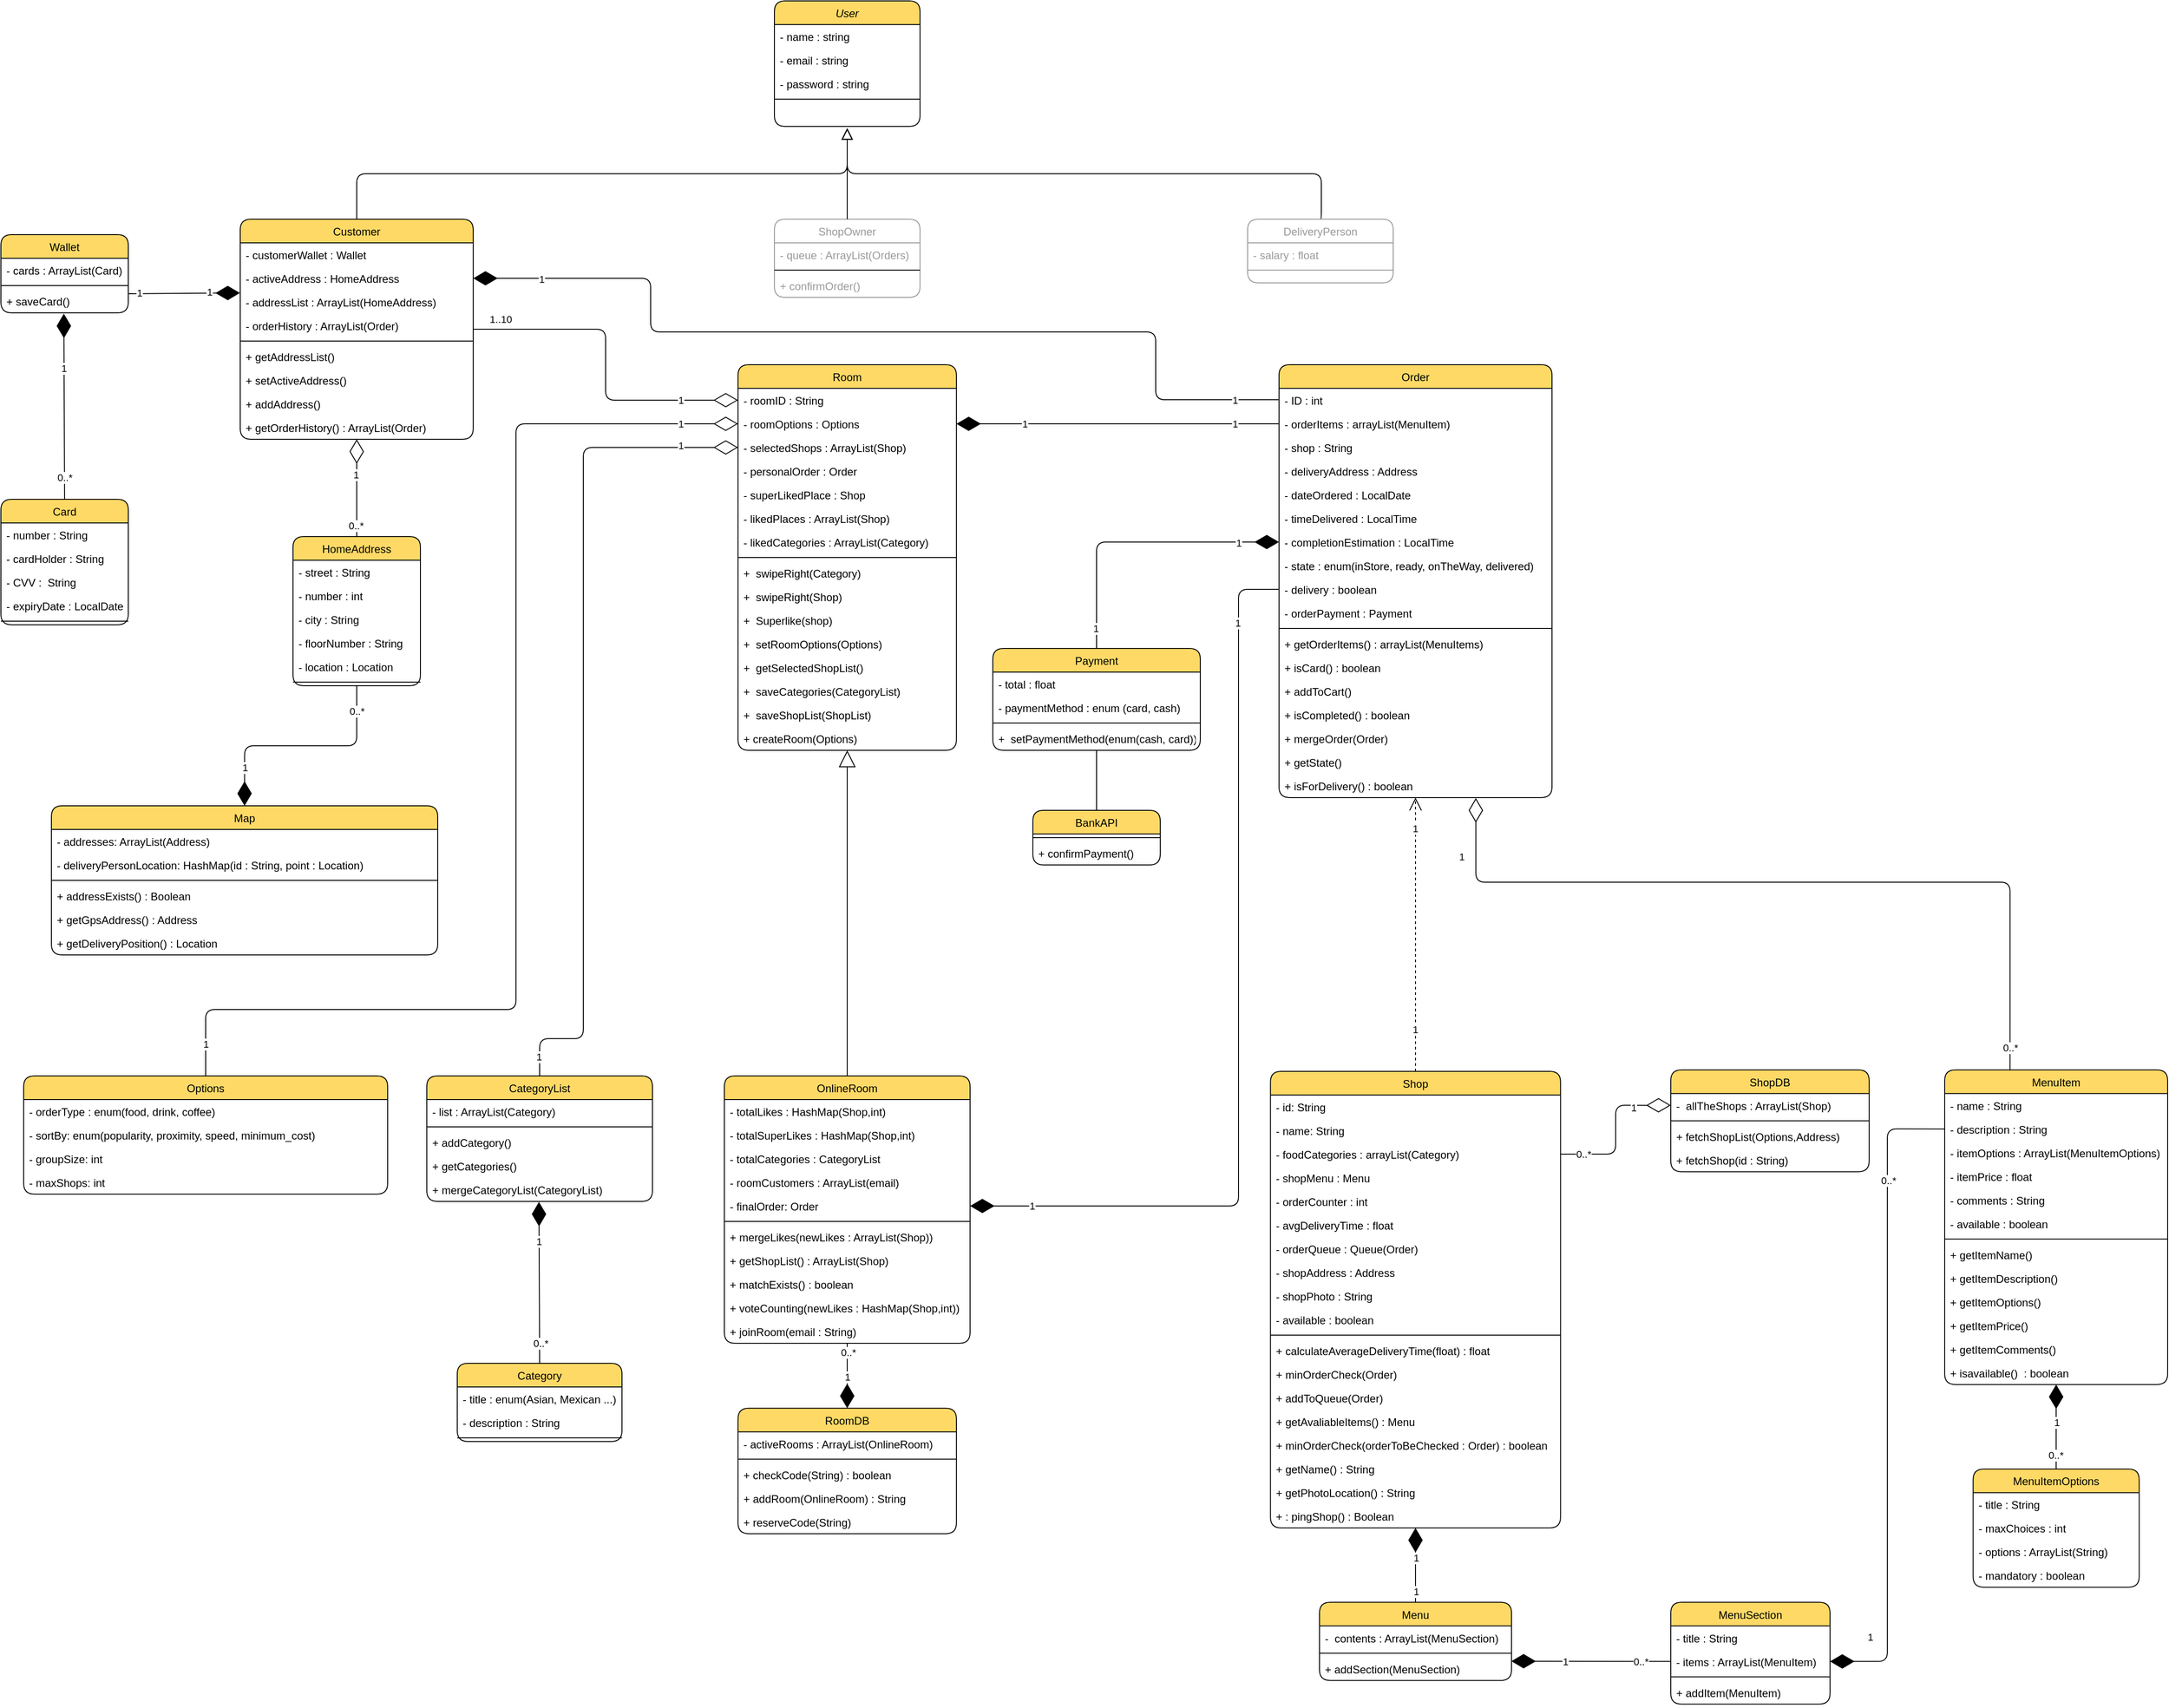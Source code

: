 <mxfile version="19.0.3" type="device"><diagram id="C5RBs43oDa-KdzZeNtuy" name="Page-1"><mxGraphModel dx="2145" dy="634" grid="0" gridSize="10" guides="1" tooltips="1" connect="1" arrows="1" fold="1" page="0" pageScale="1" pageWidth="827" pageHeight="1169" math="0" shadow="0"><root><mxCell id="WIyWlLk6GJQsqaUBKTNV-0"/><mxCell id="WIyWlLk6GJQsqaUBKTNV-1" parent="WIyWlLk6GJQsqaUBKTNV-0"/><mxCell id="zkfFHV4jXpPFQw0GAbJ--0" value="User" style="swimlane;fontStyle=2;align=center;verticalAlign=top;childLayout=stackLayout;horizontal=1;startSize=26;horizontalStack=0;resizeParent=1;resizeLast=0;collapsible=1;marginBottom=0;rounded=1;shadow=0;strokeWidth=1;glass=0;fillColor=#FFD966;" parent="WIyWlLk6GJQsqaUBKTNV-1" vertex="1"><mxGeometry x="340" y="120" width="160" height="138" as="geometry"><mxRectangle x="230" y="140" width="160" height="26" as="alternateBounds"/></mxGeometry></mxCell><mxCell id="zkfFHV4jXpPFQw0GAbJ--1" value="- name : string" style="text;align=left;verticalAlign=top;spacingLeft=4;spacingRight=4;overflow=hidden;rotatable=0;points=[[0,0.5],[1,0.5]];portConstraint=eastwest;" parent="zkfFHV4jXpPFQw0GAbJ--0" vertex="1"><mxGeometry y="26" width="160" height="26" as="geometry"/></mxCell><mxCell id="zkfFHV4jXpPFQw0GAbJ--2" value="- email : string" style="text;align=left;verticalAlign=top;spacingLeft=4;spacingRight=4;overflow=hidden;rotatable=0;points=[[0,0.5],[1,0.5]];portConstraint=eastwest;rounded=0;shadow=0;html=0;" parent="zkfFHV4jXpPFQw0GAbJ--0" vertex="1"><mxGeometry y="52" width="160" height="26" as="geometry"/></mxCell><mxCell id="6uTwye7YIutjXMLBCB_9-4" value="- password : string" style="text;align=left;verticalAlign=top;spacingLeft=4;spacingRight=4;overflow=hidden;rotatable=0;points=[[0,0.5],[1,0.5]];portConstraint=eastwest;rounded=0;shadow=0;html=0;" parent="zkfFHV4jXpPFQw0GAbJ--0" vertex="1"><mxGeometry y="78" width="160" height="26" as="geometry"/></mxCell><mxCell id="zkfFHV4jXpPFQw0GAbJ--4" value="" style="line;html=1;strokeWidth=1;align=left;verticalAlign=middle;spacingTop=-1;spacingLeft=3;spacingRight=3;rotatable=0;labelPosition=right;points=[];portConstraint=eastwest;" parent="zkfFHV4jXpPFQw0GAbJ--0" vertex="1"><mxGeometry y="104" width="160" height="8" as="geometry"/></mxCell><mxCell id="zkfFHV4jXpPFQw0GAbJ--6" value="Customer" style="swimlane;fontStyle=0;align=center;verticalAlign=top;childLayout=stackLayout;horizontal=1;startSize=26;horizontalStack=0;resizeParent=1;resizeLast=0;collapsible=1;marginBottom=0;rounded=1;shadow=0;strokeWidth=1;fillColor=#FFD966;" parent="WIyWlLk6GJQsqaUBKTNV-1" vertex="1"><mxGeometry x="-247" y="360" width="256" height="242" as="geometry"><mxRectangle x="130" y="380" width="160" height="26" as="alternateBounds"/></mxGeometry></mxCell><mxCell id="zkfFHV4jXpPFQw0GAbJ--7" value="- customerWallet : Wallet" style="text;align=left;verticalAlign=top;spacingLeft=4;spacingRight=4;overflow=hidden;rotatable=0;points=[[0,0.5],[1,0.5]];portConstraint=eastwest;" parent="zkfFHV4jXpPFQw0GAbJ--6" vertex="1"><mxGeometry y="26" width="256" height="26" as="geometry"/></mxCell><mxCell id="0e3pbYor6nEv0NbSB9uP-10" value="- activeAddress : HomeAddress" style="text;align=left;verticalAlign=top;spacingLeft=4;spacingRight=4;overflow=hidden;rotatable=0;points=[[0,0.5],[1,0.5]];portConstraint=eastwest;" parent="zkfFHV4jXpPFQw0GAbJ--6" vertex="1"><mxGeometry y="52" width="256" height="26" as="geometry"/></mxCell><mxCell id="zkfFHV4jXpPFQw0GAbJ--8" value="- addressList : ArrayList(HomeAddress)" style="text;align=left;verticalAlign=top;spacingLeft=4;spacingRight=4;overflow=hidden;rotatable=0;points=[[0,0.5],[1,0.5]];portConstraint=eastwest;rounded=0;shadow=0;html=0;" parent="zkfFHV4jXpPFQw0GAbJ--6" vertex="1"><mxGeometry y="78" width="256" height="26" as="geometry"/></mxCell><mxCell id="0e3pbYor6nEv0NbSB9uP-12" value="- orderHistory : ArrayList(Order)" style="text;align=left;verticalAlign=top;spacingLeft=4;spacingRight=4;overflow=hidden;rotatable=0;points=[[0,0.5],[1,0.5]];portConstraint=eastwest;rounded=0;shadow=0;html=0;" parent="zkfFHV4jXpPFQw0GAbJ--6" vertex="1"><mxGeometry y="104" width="256" height="26" as="geometry"/></mxCell><mxCell id="zkfFHV4jXpPFQw0GAbJ--9" value="" style="line;html=1;strokeWidth=1;align=left;verticalAlign=middle;spacingTop=-1;spacingLeft=3;spacingRight=3;rotatable=0;labelPosition=right;points=[];portConstraint=eastwest;" parent="zkfFHV4jXpPFQw0GAbJ--6" vertex="1"><mxGeometry y="130" width="256" height="8" as="geometry"/></mxCell><mxCell id="auNsShEfTysGfX77yELF-72" value="+ getAddressList()" style="text;strokeColor=none;fillColor=none;align=left;verticalAlign=top;spacingLeft=4;spacingRight=4;overflow=hidden;rotatable=0;points=[[0,0.5],[1,0.5]];portConstraint=eastwest;" parent="zkfFHV4jXpPFQw0GAbJ--6" vertex="1"><mxGeometry y="138" width="256" height="26" as="geometry"/></mxCell><mxCell id="auNsShEfTysGfX77yELF-73" value="+ setActiveAddress()" style="text;strokeColor=none;fillColor=none;align=left;verticalAlign=top;spacingLeft=4;spacingRight=4;overflow=hidden;rotatable=0;points=[[0,0.5],[1,0.5]];portConstraint=eastwest;" parent="zkfFHV4jXpPFQw0GAbJ--6" vertex="1"><mxGeometry y="164" width="256" height="26" as="geometry"/></mxCell><mxCell id="auNsShEfTysGfX77yELF-74" value="+ addAddress()" style="text;strokeColor=none;fillColor=none;align=left;verticalAlign=top;spacingLeft=4;spacingRight=4;overflow=hidden;rotatable=0;points=[[0,0.5],[1,0.5]];portConstraint=eastwest;" parent="zkfFHV4jXpPFQw0GAbJ--6" vertex="1"><mxGeometry y="190" width="256" height="26" as="geometry"/></mxCell><mxCell id="KOL89KhBZvUtsTVqrKF_-0" value="+ getOrderHistory() : ArrayList(Order)" style="text;strokeColor=none;fillColor=none;align=left;verticalAlign=top;spacingLeft=4;spacingRight=4;overflow=hidden;rotatable=0;points=[[0,0.5],[1,0.5]];portConstraint=eastwest;" parent="zkfFHV4jXpPFQw0GAbJ--6" vertex="1"><mxGeometry y="216" width="256" height="26" as="geometry"/></mxCell><mxCell id="zkfFHV4jXpPFQw0GAbJ--12" value="" style="endArrow=block;endSize=10;endFill=0;shadow=0;strokeWidth=1;rounded=1;edgeStyle=elbowEdgeStyle;elbow=vertical;" parent="WIyWlLk6GJQsqaUBKTNV-1" source="zkfFHV4jXpPFQw0GAbJ--6" edge="1"><mxGeometry width="160" relative="1" as="geometry"><mxPoint x="200" y="203" as="sourcePoint"/><mxPoint x="420" y="260" as="targetPoint"/></mxGeometry></mxCell><mxCell id="zkfFHV4jXpPFQw0GAbJ--13" value="ShopOwner" style="swimlane;fontStyle=0;align=center;verticalAlign=top;childLayout=stackLayout;horizontal=1;startSize=26;horizontalStack=0;resizeParent=1;resizeLast=0;collapsible=1;marginBottom=0;rounded=1;shadow=0;strokeWidth=1;strokeColor=#999999;fontColor=#999999;" parent="WIyWlLk6GJQsqaUBKTNV-1" vertex="1"><mxGeometry x="340" y="360" width="160" height="86" as="geometry"><mxRectangle x="340" y="380" width="170" height="26" as="alternateBounds"/></mxGeometry></mxCell><mxCell id="0e3pbYor6nEv0NbSB9uP-8" value="- queue : ArrayList(Orders)" style="text;strokeColor=none;fillColor=none;align=left;verticalAlign=top;spacingLeft=4;spacingRight=4;overflow=hidden;rotatable=0;points=[[0,0.5],[1,0.5]];portConstraint=eastwest;fontColor=#999999;" parent="zkfFHV4jXpPFQw0GAbJ--13" vertex="1"><mxGeometry y="26" width="160" height="26" as="geometry"/></mxCell><mxCell id="0e3pbYor6nEv0NbSB9uP-7" value="" style="line;strokeWidth=1;fillColor=none;align=left;verticalAlign=middle;spacingTop=-1;spacingLeft=3;spacingRight=3;rotatable=0;labelPosition=right;points=[];portConstraint=eastwest;" parent="zkfFHV4jXpPFQw0GAbJ--13" vertex="1"><mxGeometry y="52" width="160" height="8" as="geometry"/></mxCell><mxCell id="auNsShEfTysGfX77yELF-41" value="+ confirmOrder()" style="text;strokeColor=none;fillColor=none;align=left;verticalAlign=top;spacingLeft=4;spacingRight=4;overflow=hidden;rotatable=0;points=[[0,0.5],[1,0.5]];portConstraint=eastwest;fontColor=#999999;" parent="zkfFHV4jXpPFQw0GAbJ--13" vertex="1"><mxGeometry y="60" width="160" height="26" as="geometry"/></mxCell><mxCell id="zkfFHV4jXpPFQw0GAbJ--16" value="" style="endArrow=block;endSize=10;endFill=0;shadow=0;strokeWidth=1;rounded=0;edgeStyle=elbowEdgeStyle;elbow=vertical;" parent="WIyWlLk6GJQsqaUBKTNV-1" source="zkfFHV4jXpPFQw0GAbJ--13" edge="1"><mxGeometry width="160" relative="1" as="geometry"><mxPoint x="210" y="373" as="sourcePoint"/><mxPoint x="420" y="260" as="targetPoint"/></mxGeometry></mxCell><mxCell id="6uTwye7YIutjXMLBCB_9-3" style="edgeStyle=orthogonalEdgeStyle;rounded=1;orthogonalLoop=1;jettySize=auto;html=1;endArrow=block;endFill=0;endSize=10;exitX=0.5;exitY=0;exitDx=0;exitDy=0;" parent="WIyWlLk6GJQsqaUBKTNV-1" source="6uTwye7YIutjXMLBCB_9-0" edge="1"><mxGeometry relative="1" as="geometry"><mxPoint x="420" y="260" as="targetPoint"/><Array as="points"><mxPoint x="941" y="360"/><mxPoint x="941" y="310"/><mxPoint x="420" y="310"/></Array></mxGeometry></mxCell><mxCell id="6uTwye7YIutjXMLBCB_9-0" value="DeliveryPerson" style="swimlane;fontStyle=0;align=center;verticalAlign=top;childLayout=stackLayout;horizontal=1;startSize=26;horizontalStack=0;resizeParent=1;resizeLast=0;collapsible=1;marginBottom=0;rounded=1;shadow=0;strokeWidth=1;strokeColor=#999999;fontColor=#999999;" parent="WIyWlLk6GJQsqaUBKTNV-1" vertex="1"><mxGeometry x="860" y="360" width="160" height="70" as="geometry"><mxRectangle x="340" y="380" width="170" height="26" as="alternateBounds"/></mxGeometry></mxCell><mxCell id="0e3pbYor6nEv0NbSB9uP-9" value="- salary : float" style="text;strokeColor=none;fillColor=none;align=left;verticalAlign=top;spacingLeft=4;spacingRight=4;overflow=hidden;rotatable=0;points=[[0,0.5],[1,0.5]];portConstraint=eastwest;fontColor=#999999;" parent="6uTwye7YIutjXMLBCB_9-0" vertex="1"><mxGeometry y="26" width="160" height="26" as="geometry"/></mxCell><mxCell id="6uTwye7YIutjXMLBCB_9-2" value="" style="line;html=1;strokeWidth=1;align=left;verticalAlign=middle;spacingTop=-1;spacingLeft=3;spacingRight=3;rotatable=0;labelPosition=right;points=[];portConstraint=eastwest;strokeColor=#999999;fontColor=#999999;" parent="6uTwye7YIutjXMLBCB_9-0" vertex="1"><mxGeometry y="52" width="160" height="8" as="geometry"/></mxCell><mxCell id="6uTwye7YIutjXMLBCB_9-5" value="Room" style="swimlane;fontStyle=0;childLayout=stackLayout;horizontal=1;startSize=26;fillColor=#FFD966;horizontalStack=0;resizeParent=1;resizeParentMax=0;resizeLast=0;collapsible=1;marginBottom=0;rounded=1;" parent="WIyWlLk6GJQsqaUBKTNV-1" vertex="1"><mxGeometry x="300" y="520" width="240" height="424" as="geometry"><mxRectangle x="300" y="520" width="59" height="26" as="alternateBounds"/></mxGeometry></mxCell><mxCell id="6uTwye7YIutjXMLBCB_9-6" value="- roomID : String " style="text;strokeColor=none;fillColor=none;align=left;verticalAlign=top;spacingLeft=4;spacingRight=4;overflow=hidden;rotatable=0;points=[[0,0.5],[1,0.5]];portConstraint=eastwest;" parent="6uTwye7YIutjXMLBCB_9-5" vertex="1"><mxGeometry y="26" width="240" height="26" as="geometry"/></mxCell><mxCell id="6uTwye7YIutjXMLBCB_9-7" value="- roomOptions : Options" style="text;strokeColor=none;fillColor=none;align=left;verticalAlign=top;spacingLeft=4;spacingRight=4;overflow=hidden;rotatable=0;points=[[0,0.5],[1,0.5]];portConstraint=eastwest;" parent="6uTwye7YIutjXMLBCB_9-5" vertex="1"><mxGeometry y="52" width="240" height="26" as="geometry"/></mxCell><mxCell id="6uTwye7YIutjXMLBCB_9-8" value="- selectedShops : ArrayList(Shop)" style="text;strokeColor=none;fillColor=none;align=left;verticalAlign=top;spacingLeft=4;spacingRight=4;overflow=hidden;rotatable=0;points=[[0,0.5],[1,0.5]];portConstraint=eastwest;" parent="6uTwye7YIutjXMLBCB_9-5" vertex="1"><mxGeometry y="78" width="240" height="26" as="geometry"/></mxCell><mxCell id="qXcgtYNVHNFzpcl_MEbf-4" value="- personalOrder : Order" style="text;strokeColor=none;fillColor=none;align=left;verticalAlign=top;spacingLeft=4;spacingRight=4;overflow=hidden;rotatable=0;points=[[0,0.5],[1,0.5]];portConstraint=eastwest;" parent="6uTwye7YIutjXMLBCB_9-5" vertex="1"><mxGeometry y="104" width="240" height="26" as="geometry"/></mxCell><mxCell id="0e3pbYor6nEv0NbSB9uP-3" value="- superLikedPlace : Shop" style="text;strokeColor=none;fillColor=none;align=left;verticalAlign=top;spacingLeft=4;spacingRight=4;overflow=hidden;rotatable=0;points=[[0,0.5],[1,0.5]];portConstraint=eastwest;" parent="6uTwye7YIutjXMLBCB_9-5" vertex="1"><mxGeometry y="130" width="240" height="26" as="geometry"/></mxCell><mxCell id="0e3pbYor6nEv0NbSB9uP-4" value="- likedPlaces : ArrayList(Shop)" style="text;strokeColor=none;fillColor=none;align=left;verticalAlign=top;spacingLeft=4;spacingRight=4;overflow=hidden;rotatable=0;points=[[0,0.5],[1,0.5]];portConstraint=eastwest;" parent="6uTwye7YIutjXMLBCB_9-5" vertex="1"><mxGeometry y="156" width="240" height="26" as="geometry"/></mxCell><mxCell id="0e3pbYor6nEv0NbSB9uP-1" value="- likedCategories : ArrayList(Category)" style="text;strokeColor=none;fillColor=none;align=left;verticalAlign=top;spacingLeft=4;spacingRight=4;overflow=hidden;rotatable=0;points=[[0,0.5],[1,0.5]];portConstraint=eastwest;" parent="6uTwye7YIutjXMLBCB_9-5" vertex="1"><mxGeometry y="182" width="240" height="26" as="geometry"/></mxCell><mxCell id="auNsShEfTysGfX77yELF-6" value="" style="line;strokeWidth=1;fillColor=none;align=left;verticalAlign=middle;spacingTop=-1;spacingLeft=3;spacingRight=3;rotatable=0;labelPosition=right;points=[];portConstraint=eastwest;fontColor=#999999;" parent="6uTwye7YIutjXMLBCB_9-5" vertex="1"><mxGeometry y="208" width="240" height="8" as="geometry"/></mxCell><mxCell id="auNsShEfTysGfX77yELF-8" value="+  swipeRight(Category)" style="text;strokeColor=none;fillColor=none;align=left;verticalAlign=top;spacingLeft=4;spacingRight=4;overflow=hidden;rotatable=0;points=[[0,0.5],[1,0.5]];portConstraint=eastwest;" parent="6uTwye7YIutjXMLBCB_9-5" vertex="1"><mxGeometry y="216" width="240" height="26" as="geometry"/></mxCell><mxCell id="auNsShEfTysGfX77yELF-22" value="+  swipeRight(Shop)" style="text;strokeColor=none;fillColor=none;align=left;verticalAlign=top;spacingLeft=4;spacingRight=4;overflow=hidden;rotatable=0;points=[[0,0.5],[1,0.5]];portConstraint=eastwest;" parent="6uTwye7YIutjXMLBCB_9-5" vertex="1"><mxGeometry y="242" width="240" height="26" as="geometry"/></mxCell><mxCell id="auNsShEfTysGfX77yELF-26" value="+  Superlike(shop)" style="text;strokeColor=none;fillColor=none;align=left;verticalAlign=top;spacingLeft=4;spacingRight=4;overflow=hidden;rotatable=0;points=[[0,0.5],[1,0.5]];portConstraint=eastwest;" parent="6uTwye7YIutjXMLBCB_9-5" vertex="1"><mxGeometry y="268" width="240" height="26" as="geometry"/></mxCell><mxCell id="auNsShEfTysGfX77yELF-27" value="+  setRoomOptions(Options)" style="text;strokeColor=none;fillColor=none;align=left;verticalAlign=top;spacingLeft=4;spacingRight=4;overflow=hidden;rotatable=0;points=[[0,0.5],[1,0.5]];portConstraint=eastwest;" parent="6uTwye7YIutjXMLBCB_9-5" vertex="1"><mxGeometry y="294" width="240" height="26" as="geometry"/></mxCell><mxCell id="auNsShEfTysGfX77yELF-33" value="+  getSelectedShopList()" style="text;strokeColor=none;fillColor=none;align=left;verticalAlign=top;spacingLeft=4;spacingRight=4;overflow=hidden;rotatable=0;points=[[0,0.5],[1,0.5]];portConstraint=eastwest;" parent="6uTwye7YIutjXMLBCB_9-5" vertex="1"><mxGeometry y="320" width="240" height="26" as="geometry"/></mxCell><mxCell id="auNsShEfTysGfX77yELF-28" value="+  saveCategories(CategoryList)" style="text;strokeColor=none;fillColor=none;align=left;verticalAlign=top;spacingLeft=4;spacingRight=4;overflow=hidden;rotatable=0;points=[[0,0.5],[1,0.5]];portConstraint=eastwest;" parent="6uTwye7YIutjXMLBCB_9-5" vertex="1"><mxGeometry y="346" width="240" height="26" as="geometry"/></mxCell><mxCell id="auNsShEfTysGfX77yELF-29" value="+  saveShopList(ShopList)" style="text;strokeColor=none;fillColor=none;align=left;verticalAlign=top;spacingLeft=4;spacingRight=4;overflow=hidden;rotatable=0;points=[[0,0.5],[1,0.5]];portConstraint=eastwest;" parent="6uTwye7YIutjXMLBCB_9-5" vertex="1"><mxGeometry y="372" width="240" height="26" as="geometry"/></mxCell><mxCell id="6F7GtAUdjhhjuv6vDuZq-4" value="+ createRoom(Options)" style="text;strokeColor=none;fillColor=none;align=left;verticalAlign=top;spacingLeft=4;spacingRight=4;overflow=hidden;rotatable=0;points=[[0,0.5],[1,0.5]];portConstraint=eastwest;" parent="6uTwye7YIutjXMLBCB_9-5" vertex="1"><mxGeometry y="398" width="240" height="26" as="geometry"/></mxCell><mxCell id="6uTwye7YIutjXMLBCB_9-9" value="RoomDB" style="swimlane;fontStyle=0;childLayout=stackLayout;horizontal=1;startSize=26;fillColor=#FFD966;horizontalStack=0;resizeParent=1;resizeParentMax=0;resizeLast=0;collapsible=1;marginBottom=0;rounded=1;" parent="WIyWlLk6GJQsqaUBKTNV-1" vertex="1"><mxGeometry x="300" y="1667.33" width="240" height="138" as="geometry"/></mxCell><mxCell id="6uTwye7YIutjXMLBCB_9-10" value="- activeRooms : ArrayList(OnlineRoom)" style="text;strokeColor=none;fillColor=none;align=left;verticalAlign=top;spacingLeft=4;spacingRight=4;overflow=hidden;rotatable=0;points=[[0,0.5],[1,0.5]];portConstraint=eastwest;" parent="6uTwye7YIutjXMLBCB_9-9" vertex="1"><mxGeometry y="26" width="240" height="26" as="geometry"/></mxCell><mxCell id="auNsShEfTysGfX77yELF-35" value="" style="line;strokeWidth=1;fillColor=none;align=left;verticalAlign=middle;spacingTop=-1;spacingLeft=3;spacingRight=3;rotatable=0;labelPosition=right;points=[];portConstraint=eastwest;fontColor=#999999;" parent="6uTwye7YIutjXMLBCB_9-9" vertex="1"><mxGeometry y="52" width="240" height="8" as="geometry"/></mxCell><mxCell id="auNsShEfTysGfX77yELF-37" value="+ checkCode(String) : boolean" style="text;strokeColor=none;fillColor=none;align=left;verticalAlign=top;spacingLeft=4;spacingRight=4;overflow=hidden;rotatable=0;points=[[0,0.5],[1,0.5]];portConstraint=eastwest;" parent="6uTwye7YIutjXMLBCB_9-9" vertex="1"><mxGeometry y="60" width="240" height="26" as="geometry"/></mxCell><mxCell id="6F7GtAUdjhhjuv6vDuZq-3" value="+ addRoom(OnlineRoom) : String" style="text;strokeColor=none;fillColor=none;align=left;verticalAlign=top;spacingLeft=4;spacingRight=4;overflow=hidden;rotatable=0;points=[[0,0.5],[1,0.5]];portConstraint=eastwest;" parent="6uTwye7YIutjXMLBCB_9-9" vertex="1"><mxGeometry y="86" width="240" height="26" as="geometry"/></mxCell><mxCell id="xYT5q-5VHG2iH9oACEnQ-3" value="+ reserveCode(String)" style="text;strokeColor=none;fillColor=none;align=left;verticalAlign=top;spacingLeft=4;spacingRight=4;overflow=hidden;rotatable=0;points=[[0,0.5],[1,0.5]];portConstraint=eastwest;" parent="6uTwye7YIutjXMLBCB_9-9" vertex="1"><mxGeometry y="112" width="240" height="26" as="geometry"/></mxCell><mxCell id="6uTwye7YIutjXMLBCB_9-13" value="Order" style="swimlane;fontStyle=0;childLayout=stackLayout;horizontal=1;startSize=26;fillColor=#FFD966;horizontalStack=0;resizeParent=1;resizeParentMax=0;resizeLast=0;collapsible=1;marginBottom=0;rounded=1;" parent="WIyWlLk6GJQsqaUBKTNV-1" vertex="1"><mxGeometry x="894.5" y="520" width="300" height="476" as="geometry"/></mxCell><mxCell id="0e3pbYor6nEv0NbSB9uP-17" value="- ID : int" style="text;strokeColor=none;fillColor=none;align=left;verticalAlign=top;spacingLeft=4;spacingRight=4;overflow=hidden;rotatable=0;points=[[0,0.5],[1,0.5]];portConstraint=eastwest;" parent="6uTwye7YIutjXMLBCB_9-13" vertex="1"><mxGeometry y="26" width="300" height="26" as="geometry"/></mxCell><mxCell id="6uTwye7YIutjXMLBCB_9-15" value="- orderItems : arrayList(MenuItem)" style="text;strokeColor=none;fillColor=none;align=left;verticalAlign=top;spacingLeft=4;spacingRight=4;overflow=hidden;rotatable=0;points=[[0,0.5],[1,0.5]];portConstraint=eastwest;" parent="6uTwye7YIutjXMLBCB_9-13" vertex="1"><mxGeometry y="52" width="300" height="26" as="geometry"/></mxCell><mxCell id="KOL89KhBZvUtsTVqrKF_-2" value="- shop : String" style="text;strokeColor=none;fillColor=none;align=left;verticalAlign=top;spacingLeft=4;spacingRight=4;overflow=hidden;rotatable=0;points=[[0,0.5],[1,0.5]];portConstraint=eastwest;" parent="6uTwye7YIutjXMLBCB_9-13" vertex="1"><mxGeometry y="78" width="300" height="26" as="geometry"/></mxCell><mxCell id="0e3pbYor6nEv0NbSB9uP-11" value="- deliveryAddress : Address" style="text;strokeColor=none;fillColor=none;align=left;verticalAlign=top;spacingLeft=4;spacingRight=4;overflow=hidden;rotatable=0;points=[[0,0.5],[1,0.5]];portConstraint=eastwest;" parent="6uTwye7YIutjXMLBCB_9-13" vertex="1"><mxGeometry y="104" width="300" height="26" as="geometry"/></mxCell><mxCell id="0e3pbYor6nEv0NbSB9uP-13" value="- dateOrdered : LocalDate" style="text;strokeColor=none;fillColor=none;align=left;verticalAlign=top;spacingLeft=4;spacingRight=4;overflow=hidden;rotatable=0;points=[[0,0.5],[1,0.5]];portConstraint=eastwest;" parent="6uTwye7YIutjXMLBCB_9-13" vertex="1"><mxGeometry y="130" width="300" height="26" as="geometry"/></mxCell><mxCell id="0e3pbYor6nEv0NbSB9uP-14" value="- timeDelivered : LocalTime" style="text;strokeColor=none;fillColor=none;align=left;verticalAlign=top;spacingLeft=4;spacingRight=4;overflow=hidden;rotatable=0;points=[[0,0.5],[1,0.5]];portConstraint=eastwest;" parent="6uTwye7YIutjXMLBCB_9-13" vertex="1"><mxGeometry y="156" width="300" height="26" as="geometry"/></mxCell><mxCell id="KOL89KhBZvUtsTVqrKF_-1" value="- completionEstimation : LocalTime" style="text;strokeColor=none;fillColor=none;align=left;verticalAlign=top;spacingLeft=4;spacingRight=4;overflow=hidden;rotatable=0;points=[[0,0.5],[1,0.5]];portConstraint=eastwest;" parent="6uTwye7YIutjXMLBCB_9-13" vertex="1"><mxGeometry y="182" width="300" height="26" as="geometry"/></mxCell><mxCell id="0e3pbYor6nEv0NbSB9uP-16" value="- state : enum(inStore, ready, onTheWay, delivered)" style="text;strokeColor=none;fillColor=none;align=left;verticalAlign=top;spacingLeft=4;spacingRight=4;overflow=hidden;rotatable=0;points=[[0,0.5],[1,0.5]];portConstraint=eastwest;" parent="6uTwye7YIutjXMLBCB_9-13" vertex="1"><mxGeometry y="208" width="300" height="26" as="geometry"/></mxCell><mxCell id="oWyIAO8biIaaUr5H1_1a-16" value="- delivery : boolean" style="text;strokeColor=none;fillColor=none;align=left;verticalAlign=top;spacingLeft=4;spacingRight=4;overflow=hidden;rotatable=0;points=[[0,0.5],[1,0.5]];portConstraint=eastwest;" parent="6uTwye7YIutjXMLBCB_9-13" vertex="1"><mxGeometry y="234" width="300" height="26" as="geometry"/></mxCell><mxCell id="ANw01xwjzI7bCRZPymCa-14" value="- orderPayment : Payment" style="text;strokeColor=none;fillColor=none;align=left;verticalAlign=top;spacingLeft=4;spacingRight=4;overflow=hidden;rotatable=0;points=[[0,0.5],[1,0.5]];portConstraint=eastwest;" parent="6uTwye7YIutjXMLBCB_9-13" vertex="1"><mxGeometry y="260" width="300" height="26" as="geometry"/></mxCell><mxCell id="auNsShEfTysGfX77yELF-66" value="" style="line;strokeWidth=1;fillColor=none;align=left;verticalAlign=middle;spacingTop=-1;spacingLeft=3;spacingRight=3;rotatable=0;labelPosition=right;points=[];portConstraint=eastwest;fontColor=#999999;" parent="6uTwye7YIutjXMLBCB_9-13" vertex="1"><mxGeometry y="286" width="300" height="8" as="geometry"/></mxCell><mxCell id="6uTwye7YIutjXMLBCB_9-16" value="+ getOrderItems() : arrayList(MenuItems)" style="text;strokeColor=none;fillColor=none;align=left;verticalAlign=top;spacingLeft=4;spacingRight=4;overflow=hidden;rotatable=0;points=[[0,0.5],[1,0.5]];portConstraint=eastwest;" parent="6uTwye7YIutjXMLBCB_9-13" vertex="1"><mxGeometry y="294" width="300" height="26" as="geometry"/></mxCell><mxCell id="auNsShEfTysGfX77yELF-68" value="+ isCard() : boolean" style="text;strokeColor=none;fillColor=none;align=left;verticalAlign=top;spacingLeft=4;spacingRight=4;overflow=hidden;rotatable=0;points=[[0,0.5],[1,0.5]];portConstraint=eastwest;" parent="6uTwye7YIutjXMLBCB_9-13" vertex="1"><mxGeometry y="320" width="300" height="26" as="geometry"/></mxCell><mxCell id="auNsShEfTysGfX77yELF-69" value="+ addToCart()" style="text;strokeColor=none;fillColor=none;align=left;verticalAlign=top;spacingLeft=4;spacingRight=4;overflow=hidden;rotatable=0;points=[[0,0.5],[1,0.5]];portConstraint=eastwest;" parent="6uTwye7YIutjXMLBCB_9-13" vertex="1"><mxGeometry y="346" width="300" height="26" as="geometry"/></mxCell><mxCell id="0e3pbYor6nEv0NbSB9uP-18" value="+ isCompleted() : boolean" style="text;strokeColor=none;fillColor=none;align=left;verticalAlign=top;spacingLeft=4;spacingRight=4;overflow=hidden;rotatable=0;points=[[0,0.5],[1,0.5]];portConstraint=eastwest;" parent="6uTwye7YIutjXMLBCB_9-13" vertex="1"><mxGeometry y="372" width="300" height="26" as="geometry"/></mxCell><mxCell id="oWyIAO8biIaaUr5H1_1a-3" value="+ mergeOrder(Order)" style="text;strokeColor=none;fillColor=none;align=left;verticalAlign=top;spacingLeft=4;spacingRight=4;overflow=hidden;rotatable=0;points=[[0,0.5],[1,0.5]];portConstraint=eastwest;" parent="6uTwye7YIutjXMLBCB_9-13" vertex="1"><mxGeometry y="398" width="300" height="26" as="geometry"/></mxCell><mxCell id="6F7GtAUdjhhjuv6vDuZq-5" value="+ getState()&#10;" style="text;strokeColor=none;fillColor=none;align=left;verticalAlign=top;spacingLeft=4;spacingRight=4;overflow=hidden;rotatable=0;points=[[0,0.5],[1,0.5]];portConstraint=eastwest;" parent="6uTwye7YIutjXMLBCB_9-13" vertex="1"><mxGeometry y="424" width="300" height="26" as="geometry"/></mxCell><mxCell id="6F7GtAUdjhhjuv6vDuZq-6" value="+ isForDelivery() : boolean&#10;" style="text;strokeColor=none;fillColor=none;align=left;verticalAlign=top;spacingLeft=4;spacingRight=4;overflow=hidden;rotatable=0;points=[[0,0.5],[1,0.5]];portConstraint=eastwest;" parent="6uTwye7YIutjXMLBCB_9-13" vertex="1"><mxGeometry y="450" width="300" height="26" as="geometry"/></mxCell><mxCell id="6uTwye7YIutjXMLBCB_9-17" value="Map" style="swimlane;fontStyle=0;childLayout=stackLayout;horizontal=1;startSize=26;fillColor=#FFD966;horizontalStack=0;resizeParent=1;resizeParentMax=0;resizeLast=0;collapsible=1;marginBottom=0;rounded=1;" parent="WIyWlLk6GJQsqaUBKTNV-1" vertex="1"><mxGeometry x="-454.5" y="1005" width="424.5" height="164" as="geometry"/></mxCell><mxCell id="6uTwye7YIutjXMLBCB_9-18" value="- addresses: ArrayList(Address)" style="text;strokeColor=none;fillColor=none;align=left;verticalAlign=top;spacingLeft=4;spacingRight=4;overflow=hidden;rotatable=0;points=[[0,0.5],[1,0.5]];portConstraint=eastwest;" parent="6uTwye7YIutjXMLBCB_9-17" vertex="1"><mxGeometry y="26" width="424.5" height="26" as="geometry"/></mxCell><mxCell id="KOL89KhBZvUtsTVqrKF_-5" value="- deliveryPersonLocation: HashMap(id : String, point : Location)" style="text;strokeColor=none;fillColor=none;align=left;verticalAlign=top;spacingLeft=4;spacingRight=4;overflow=hidden;rotatable=0;points=[[0,0.5],[1,0.5]];portConstraint=eastwest;" parent="6uTwye7YIutjXMLBCB_9-17" vertex="1"><mxGeometry y="52" width="424.5" height="26" as="geometry"/></mxCell><mxCell id="auNsShEfTysGfX77yELF-45" value="" style="line;strokeWidth=1;fillColor=none;align=left;verticalAlign=middle;spacingTop=-1;spacingLeft=3;spacingRight=3;rotatable=0;labelPosition=right;points=[];portConstraint=eastwest;fontColor=#999999;" parent="6uTwye7YIutjXMLBCB_9-17" vertex="1"><mxGeometry y="78" width="424.5" height="8" as="geometry"/></mxCell><mxCell id="6uTwye7YIutjXMLBCB_9-20" value="+ addressExists() : Boolean" style="text;strokeColor=none;fillColor=none;align=left;verticalAlign=top;spacingLeft=4;spacingRight=4;overflow=hidden;rotatable=0;points=[[0,0.5],[1,0.5]];portConstraint=eastwest;" parent="6uTwye7YIutjXMLBCB_9-17" vertex="1"><mxGeometry y="86" width="424.5" height="26" as="geometry"/></mxCell><mxCell id="auNsShEfTysGfX77yELF-46" value="+ getGpsAddress() : Address" style="text;strokeColor=none;fillColor=none;align=left;verticalAlign=top;spacingLeft=4;spacingRight=4;overflow=hidden;rotatable=0;points=[[0,0.5],[1,0.5]];portConstraint=eastwest;" parent="6uTwye7YIutjXMLBCB_9-17" vertex="1"><mxGeometry y="112" width="424.5" height="26" as="geometry"/></mxCell><mxCell id="auNsShEfTysGfX77yELF-47" value="+ getDeliveryPosition() : Location " style="text;strokeColor=none;fillColor=none;align=left;verticalAlign=top;spacingLeft=4;spacingRight=4;overflow=hidden;rotatable=0;points=[[0,0.5],[1,0.5]];portConstraint=eastwest;" parent="6uTwye7YIutjXMLBCB_9-17" vertex="1"><mxGeometry y="138" width="424.5" height="26" as="geometry"/></mxCell><mxCell id="6uTwye7YIutjXMLBCB_9-21" value="CategoryList" style="swimlane;fontStyle=0;childLayout=stackLayout;horizontal=1;startSize=26;fillColor=#FFD966;horizontalStack=0;resizeParent=1;resizeParentMax=0;resizeLast=0;collapsible=1;marginBottom=0;rounded=1;" parent="WIyWlLk6GJQsqaUBKTNV-1" vertex="1"><mxGeometry x="-42" y="1302" width="248" height="138" as="geometry"/></mxCell><mxCell id="6uTwye7YIutjXMLBCB_9-22" value="- list : ArrayList(Category)" style="text;strokeColor=none;fillColor=none;align=left;verticalAlign=top;spacingLeft=4;spacingRight=4;overflow=hidden;rotatable=0;points=[[0,0.5],[1,0.5]];portConstraint=eastwest;" parent="6uTwye7YIutjXMLBCB_9-21" vertex="1"><mxGeometry y="26" width="248" height="26" as="geometry"/></mxCell><mxCell id="auNsShEfTysGfX77yELF-39" value="" style="line;strokeWidth=1;fillColor=none;align=left;verticalAlign=middle;spacingTop=-1;spacingLeft=3;spacingRight=3;rotatable=0;labelPosition=right;points=[];portConstraint=eastwest;fontColor=#999999;" parent="6uTwye7YIutjXMLBCB_9-21" vertex="1"><mxGeometry y="52" width="248" height="8" as="geometry"/></mxCell><mxCell id="oWyIAO8biIaaUr5H1_1a-17" value="+ addCategory()" style="text;strokeColor=none;fillColor=none;align=left;verticalAlign=top;spacingLeft=4;spacingRight=4;overflow=hidden;rotatable=0;points=[[0,0.5],[1,0.5]];portConstraint=eastwest;" parent="6uTwye7YIutjXMLBCB_9-21" vertex="1"><mxGeometry y="60" width="248" height="26" as="geometry"/></mxCell><mxCell id="6uTwye7YIutjXMLBCB_9-24" value="+ getCategories()" style="text;strokeColor=none;fillColor=none;align=left;verticalAlign=top;spacingLeft=4;spacingRight=4;overflow=hidden;rotatable=0;points=[[0,0.5],[1,0.5]];portConstraint=eastwest;" parent="6uTwye7YIutjXMLBCB_9-21" vertex="1"><mxGeometry y="86" width="248" height="26" as="geometry"/></mxCell><mxCell id="oWyIAO8biIaaUr5H1_1a-2" value="+ mergeCategoryList(CategoryList)" style="text;strokeColor=none;fillColor=none;align=left;verticalAlign=top;spacingLeft=4;spacingRight=4;overflow=hidden;rotatable=0;points=[[0,0.5],[1,0.5]];portConstraint=eastwest;" parent="6uTwye7YIutjXMLBCB_9-21" vertex="1"><mxGeometry y="112" width="248" height="26" as="geometry"/></mxCell><mxCell id="6uTwye7YIutjXMLBCB_9-29" value="Shop" style="swimlane;fontStyle=0;childLayout=stackLayout;horizontal=1;startSize=26;fillColor=#FFD966;horizontalStack=0;resizeParent=1;resizeParentMax=0;resizeLast=0;collapsible=1;marginBottom=0;rounded=1;" parent="WIyWlLk6GJQsqaUBKTNV-1" vertex="1"><mxGeometry x="885.12" y="1297" width="318.75" height="502" as="geometry"/></mxCell><mxCell id="KOL89KhBZvUtsTVqrKF_-3" value="- id: String" style="text;strokeColor=none;fillColor=none;align=left;verticalAlign=top;spacingLeft=4;spacingRight=4;overflow=hidden;rotatable=0;points=[[0,0.5],[1,0.5]];portConstraint=eastwest;" parent="6uTwye7YIutjXMLBCB_9-29" vertex="1"><mxGeometry y="26" width="318.75" height="26" as="geometry"/></mxCell><mxCell id="6uTwye7YIutjXMLBCB_9-30" value="- name: String" style="text;strokeColor=none;fillColor=none;align=left;verticalAlign=top;spacingLeft=4;spacingRight=4;overflow=hidden;rotatable=0;points=[[0,0.5],[1,0.5]];portConstraint=eastwest;" parent="6uTwye7YIutjXMLBCB_9-29" vertex="1"><mxGeometry y="52" width="318.75" height="26" as="geometry"/></mxCell><mxCell id="6uTwye7YIutjXMLBCB_9-31" value="- foodCategories : arrayList(Category)" style="text;strokeColor=none;fillColor=none;align=left;verticalAlign=top;spacingLeft=4;spacingRight=4;overflow=hidden;rotatable=0;points=[[0,0.5],[1,0.5]];portConstraint=eastwest;" parent="6uTwye7YIutjXMLBCB_9-29" vertex="1"><mxGeometry y="78" width="318.75" height="26" as="geometry"/></mxCell><mxCell id="qXcgtYNVHNFzpcl_MEbf-11" value="- shopMenu : Menu" style="text;strokeColor=none;fillColor=none;align=left;verticalAlign=top;spacingLeft=4;spacingRight=4;overflow=hidden;rotatable=0;points=[[0,0.5],[1,0.5]];portConstraint=eastwest;" parent="6uTwye7YIutjXMLBCB_9-29" vertex="1"><mxGeometry y="104" width="318.75" height="26" as="geometry"/></mxCell><mxCell id="qXcgtYNVHNFzpcl_MEbf-12" value="- orderCounter : int" style="text;strokeColor=none;fillColor=none;align=left;verticalAlign=top;spacingLeft=4;spacingRight=4;overflow=hidden;rotatable=0;points=[[0,0.5],[1,0.5]];portConstraint=eastwest;" parent="6uTwye7YIutjXMLBCB_9-29" vertex="1"><mxGeometry y="130" width="318.75" height="26" as="geometry"/></mxCell><mxCell id="oWyIAO8biIaaUr5H1_1a-11" value="- avgDeliveryTime : float" style="text;strokeColor=none;fillColor=none;align=left;verticalAlign=top;spacingLeft=4;spacingRight=4;overflow=hidden;rotatable=0;points=[[0,0.5],[1,0.5]];portConstraint=eastwest;" parent="6uTwye7YIutjXMLBCB_9-29" vertex="1"><mxGeometry y="156" width="318.75" height="26" as="geometry"/></mxCell><mxCell id="oWyIAO8biIaaUr5H1_1a-13" value="- orderQueue : Queue(Order)" style="text;strokeColor=none;fillColor=none;align=left;verticalAlign=top;spacingLeft=4;spacingRight=4;overflow=hidden;rotatable=0;points=[[0,0.5],[1,0.5]];portConstraint=eastwest;" parent="6uTwye7YIutjXMLBCB_9-29" vertex="1"><mxGeometry y="182" width="318.75" height="26" as="geometry"/></mxCell><mxCell id="ANw01xwjzI7bCRZPymCa-4" value="- shopAddress : Address" style="text;strokeColor=none;fillColor=none;align=left;verticalAlign=top;spacingLeft=4;spacingRight=4;overflow=hidden;rotatable=0;points=[[0,0.5],[1,0.5]];portConstraint=eastwest;" parent="6uTwye7YIutjXMLBCB_9-29" vertex="1"><mxGeometry y="208" width="318.75" height="26" as="geometry"/></mxCell><mxCell id="xYT5q-5VHG2iH9oACEnQ-0" value="- shopPhoto : String" style="text;strokeColor=none;fillColor=none;align=left;verticalAlign=top;spacingLeft=4;spacingRight=4;overflow=hidden;rotatable=0;points=[[0,0.5],[1,0.5]];portConstraint=eastwest;" parent="6uTwye7YIutjXMLBCB_9-29" vertex="1"><mxGeometry y="234" width="318.75" height="26" as="geometry"/></mxCell><mxCell id="oWyIAO8biIaaUr5H1_1a-20" value="- available : boolean" style="text;strokeColor=none;fillColor=none;align=left;verticalAlign=top;spacingLeft=4;spacingRight=4;overflow=hidden;rotatable=0;points=[[0,0.5],[1,0.5]];portConstraint=eastwest;" parent="6uTwye7YIutjXMLBCB_9-29" vertex="1"><mxGeometry y="260" width="318.75" height="26" as="geometry"/></mxCell><mxCell id="auNsShEfTysGfX77yELF-34" value="" style="line;strokeWidth=1;fillColor=none;align=left;verticalAlign=middle;spacingTop=-1;spacingLeft=3;spacingRight=3;rotatable=0;labelPosition=right;points=[];portConstraint=eastwest;fontColor=#999999;" parent="6uTwye7YIutjXMLBCB_9-29" vertex="1"><mxGeometry y="286" width="318.75" height="8" as="geometry"/></mxCell><mxCell id="qXcgtYNVHNFzpcl_MEbf-13" value="+ calculateAverageDeliveryTime(float) : float" style="text;strokeColor=none;fillColor=none;align=left;verticalAlign=top;spacingLeft=4;spacingRight=4;overflow=hidden;rotatable=0;points=[[0,0.5],[1,0.5]];portConstraint=eastwest;" parent="6uTwye7YIutjXMLBCB_9-29" vertex="1"><mxGeometry y="294" width="318.75" height="26" as="geometry"/></mxCell><mxCell id="oWyIAO8biIaaUr5H1_1a-12" value="+ minOrderCheck(Order)" style="text;strokeColor=none;fillColor=none;align=left;verticalAlign=top;spacingLeft=4;spacingRight=4;overflow=hidden;rotatable=0;points=[[0,0.5],[1,0.5]];portConstraint=eastwest;" parent="6uTwye7YIutjXMLBCB_9-29" vertex="1"><mxGeometry y="320" width="318.75" height="26" as="geometry"/></mxCell><mxCell id="oWyIAO8biIaaUr5H1_1a-19" value="+ addToQueue(Order)" style="text;strokeColor=none;fillColor=none;align=left;verticalAlign=top;spacingLeft=4;spacingRight=4;overflow=hidden;rotatable=0;points=[[0,0.5],[1,0.5]];portConstraint=eastwest;" parent="6uTwye7YIutjXMLBCB_9-29" vertex="1"><mxGeometry y="346" width="318.75" height="26" as="geometry"/></mxCell><mxCell id="6uTwye7YIutjXMLBCB_9-32" value="+ getAvaliableItems() : Menu" style="text;strokeColor=none;fillColor=none;align=left;verticalAlign=top;spacingLeft=4;spacingRight=4;overflow=hidden;rotatable=0;points=[[0,0.5],[1,0.5]];portConstraint=eastwest;" parent="6uTwye7YIutjXMLBCB_9-29" vertex="1"><mxGeometry y="372" width="318.75" height="26" as="geometry"/></mxCell><mxCell id="auNsShEfTysGfX77yELF-67" value="+ minOrderCheck(orderToBeChecked : Order) : boolean" style="text;strokeColor=none;fillColor=none;align=left;verticalAlign=top;spacingLeft=4;spacingRight=4;overflow=hidden;rotatable=0;points=[[0,0.5],[1,0.5]];portConstraint=eastwest;" parent="6uTwye7YIutjXMLBCB_9-29" vertex="1"><mxGeometry y="398" width="318.75" height="26" as="geometry"/></mxCell><mxCell id="xYT5q-5VHG2iH9oACEnQ-1" value="+ getName() : String" style="text;strokeColor=none;fillColor=none;align=left;verticalAlign=top;spacingLeft=4;spacingRight=4;overflow=hidden;rotatable=0;points=[[0,0.5],[1,0.5]];portConstraint=eastwest;" parent="6uTwye7YIutjXMLBCB_9-29" vertex="1"><mxGeometry y="424" width="318.75" height="26" as="geometry"/></mxCell><mxCell id="xYT5q-5VHG2iH9oACEnQ-2" value="+ getPhotoLocation() : String" style="text;strokeColor=none;fillColor=none;align=left;verticalAlign=top;spacingLeft=4;spacingRight=4;overflow=hidden;rotatable=0;points=[[0,0.5],[1,0.5]];portConstraint=eastwest;" parent="6uTwye7YIutjXMLBCB_9-29" vertex="1"><mxGeometry y="450" width="318.75" height="26" as="geometry"/></mxCell><mxCell id="auNsShEfTysGfX77yELF-70" value="+ : pingShop() : Boolean" style="text;strokeColor=none;fillColor=none;align=left;verticalAlign=top;spacingLeft=4;spacingRight=4;overflow=hidden;rotatable=0;points=[[0,0.5],[1,0.5]];portConstraint=eastwest;" parent="6uTwye7YIutjXMLBCB_9-29" vertex="1"><mxGeometry y="476" width="318.75" height="26" as="geometry"/></mxCell><mxCell id="6uTwye7YIutjXMLBCB_9-33" value="HomeAddress" style="swimlane;fontStyle=0;childLayout=stackLayout;horizontal=1;startSize=26;fillColor=#FFD966;horizontalStack=0;resizeParent=1;resizeParentMax=0;resizeLast=0;collapsible=1;marginBottom=0;rounded=1;" parent="WIyWlLk6GJQsqaUBKTNV-1" vertex="1"><mxGeometry x="-189" y="709" width="140" height="164" as="geometry"/></mxCell><mxCell id="6uTwye7YIutjXMLBCB_9-34" value="- street : String" style="text;strokeColor=none;fillColor=none;align=left;verticalAlign=top;spacingLeft=4;spacingRight=4;overflow=hidden;rotatable=0;points=[[0,0.5],[1,0.5]];portConstraint=eastwest;" parent="6uTwye7YIutjXMLBCB_9-33" vertex="1"><mxGeometry y="26" width="140" height="26" as="geometry"/></mxCell><mxCell id="6uTwye7YIutjXMLBCB_9-35" value="- number : int" style="text;strokeColor=none;fillColor=none;align=left;verticalAlign=top;spacingLeft=4;spacingRight=4;overflow=hidden;rotatable=0;points=[[0,0.5],[1,0.5]];portConstraint=eastwest;" parent="6uTwye7YIutjXMLBCB_9-33" vertex="1"><mxGeometry y="52" width="140" height="26" as="geometry"/></mxCell><mxCell id="6uTwye7YIutjXMLBCB_9-36" value="- city : String" style="text;strokeColor=none;fillColor=none;align=left;verticalAlign=top;spacingLeft=4;spacingRight=4;overflow=hidden;rotatable=0;points=[[0,0.5],[1,0.5]];portConstraint=eastwest;" parent="6uTwye7YIutjXMLBCB_9-33" vertex="1"><mxGeometry y="78" width="140" height="26" as="geometry"/></mxCell><mxCell id="umaZDWOZzGzdpaco24Z_-3" value="- floorNumber : String" style="text;strokeColor=none;fillColor=none;align=left;verticalAlign=top;spacingLeft=4;spacingRight=4;overflow=hidden;rotatable=0;points=[[0,0.5],[1,0.5]];portConstraint=eastwest;" parent="6uTwye7YIutjXMLBCB_9-33" vertex="1"><mxGeometry y="104" width="140" height="26" as="geometry"/></mxCell><mxCell id="oWyIAO8biIaaUr5H1_1a-14" value="- location : Location" style="text;strokeColor=none;fillColor=none;align=left;verticalAlign=top;spacingLeft=4;spacingRight=4;overflow=hidden;rotatable=0;points=[[0,0.5],[1,0.5]];portConstraint=eastwest;" parent="6uTwye7YIutjXMLBCB_9-33" vertex="1"><mxGeometry y="130" width="140" height="26" as="geometry"/></mxCell><mxCell id="0e3pbYor6nEv0NbSB9uP-6" value="" style="line;strokeWidth=1;fillColor=none;align=left;verticalAlign=middle;spacingTop=-1;spacingLeft=3;spacingRight=3;rotatable=0;labelPosition=right;points=[];portConstraint=eastwest;" parent="6uTwye7YIutjXMLBCB_9-33" vertex="1"><mxGeometry y="156" width="140" height="8" as="geometry"/></mxCell><mxCell id="6uTwye7YIutjXMLBCB_9-37" value="Payment" style="swimlane;fontStyle=0;childLayout=stackLayout;horizontal=1;startSize=26;fillColor=#FFD966;horizontalStack=0;resizeParent=1;resizeParentMax=0;resizeLast=0;collapsible=1;marginBottom=0;rounded=1;" parent="WIyWlLk6GJQsqaUBKTNV-1" vertex="1"><mxGeometry x="580" y="832" width="228" height="112" as="geometry"/></mxCell><mxCell id="6uTwye7YIutjXMLBCB_9-38" value="- total : float&#10;" style="text;strokeColor=none;fillColor=none;align=left;verticalAlign=top;spacingLeft=4;spacingRight=4;overflow=hidden;rotatable=0;points=[[0,0.5],[1,0.5]];portConstraint=eastwest;" parent="6uTwye7YIutjXMLBCB_9-37" vertex="1"><mxGeometry y="26" width="228" height="26" as="geometry"/></mxCell><mxCell id="oWyIAO8biIaaUr5H1_1a-15" value="- paymentMethod : enum (card, cash)&#10;" style="text;strokeColor=none;fillColor=none;align=left;verticalAlign=top;spacingLeft=4;spacingRight=4;overflow=hidden;rotatable=0;points=[[0,0.5],[1,0.5]];portConstraint=eastwest;" parent="6uTwye7YIutjXMLBCB_9-37" vertex="1"><mxGeometry y="52" width="228" height="26" as="geometry"/></mxCell><mxCell id="kN1gShE8oAwnEe-t5n8m-0" value="" style="line;strokeWidth=1;fillColor=none;align=left;verticalAlign=middle;spacingTop=-1;spacingLeft=3;spacingRight=3;rotatable=0;labelPosition=right;points=[];portConstraint=eastwest;" parent="6uTwye7YIutjXMLBCB_9-37" vertex="1"><mxGeometry y="78" width="228" height="8" as="geometry"/></mxCell><mxCell id="auNsShEfTysGfX77yELF-32" value="+  setPaymentMethod(enum(cash, card))" style="text;strokeColor=none;fillColor=none;align=left;verticalAlign=top;spacingLeft=4;spacingRight=4;overflow=hidden;rotatable=0;points=[[0,0.5],[1,0.5]];portConstraint=eastwest;" parent="6uTwye7YIutjXMLBCB_9-37" vertex="1"><mxGeometry y="86" width="228" height="26" as="geometry"/></mxCell><mxCell id="6uTwye7YIutjXMLBCB_9-41" value="Card" style="swimlane;fontStyle=0;childLayout=stackLayout;horizontal=1;startSize=26;fillColor=#FFD966;horizontalStack=0;resizeParent=1;resizeParentMax=0;resizeLast=0;collapsible=1;marginBottom=0;rounded=1;" parent="WIyWlLk6GJQsqaUBKTNV-1" vertex="1"><mxGeometry x="-510" y="668" width="140" height="138" as="geometry"/></mxCell><mxCell id="6uTwye7YIutjXMLBCB_9-42" value="- number : String" style="text;strokeColor=none;fillColor=none;align=left;verticalAlign=top;spacingLeft=4;spacingRight=4;overflow=hidden;rotatable=0;points=[[0,0.5],[1,0.5]];portConstraint=eastwest;" parent="6uTwye7YIutjXMLBCB_9-41" vertex="1"><mxGeometry y="26" width="140" height="26" as="geometry"/></mxCell><mxCell id="6uTwye7YIutjXMLBCB_9-43" value="- cardHolder : String" style="text;strokeColor=none;fillColor=none;align=left;verticalAlign=top;spacingLeft=4;spacingRight=4;overflow=hidden;rotatable=0;points=[[0,0.5],[1,0.5]];portConstraint=eastwest;" parent="6uTwye7YIutjXMLBCB_9-41" vertex="1"><mxGeometry y="52" width="140" height="26" as="geometry"/></mxCell><mxCell id="6uTwye7YIutjXMLBCB_9-44" value="- CVV :  String" style="text;strokeColor=none;fillColor=none;align=left;verticalAlign=top;spacingLeft=4;spacingRight=4;overflow=hidden;rotatable=0;points=[[0,0.5],[1,0.5]];portConstraint=eastwest;" parent="6uTwye7YIutjXMLBCB_9-41" vertex="1"><mxGeometry y="78" width="140" height="26" as="geometry"/></mxCell><mxCell id="oWyIAO8biIaaUr5H1_1a-0" value="- expiryDate : LocalDate" style="text;strokeColor=none;fillColor=none;align=left;verticalAlign=top;spacingLeft=4;spacingRight=4;overflow=hidden;rotatable=0;points=[[0,0.5],[1,0.5]];portConstraint=eastwest;" parent="6uTwye7YIutjXMLBCB_9-41" vertex="1"><mxGeometry y="104" width="140" height="26" as="geometry"/></mxCell><mxCell id="0e3pbYor6nEv0NbSB9uP-5" value="" style="line;strokeWidth=1;fillColor=none;align=left;verticalAlign=middle;spacingTop=-1;spacingLeft=3;spacingRight=3;rotatable=0;labelPosition=right;points=[];portConstraint=eastwest;" parent="6uTwye7YIutjXMLBCB_9-41" vertex="1"><mxGeometry y="130" width="140" height="8" as="geometry"/></mxCell><mxCell id="6uTwye7YIutjXMLBCB_9-45" value="Wallet" style="swimlane;fontStyle=0;childLayout=stackLayout;horizontal=1;startSize=26;fillColor=#FFD966;horizontalStack=0;resizeParent=1;resizeParentMax=0;resizeLast=0;collapsible=1;marginBottom=0;rounded=1;" parent="WIyWlLk6GJQsqaUBKTNV-1" vertex="1"><mxGeometry x="-510" y="377" width="140" height="86" as="geometry"/></mxCell><mxCell id="6uTwye7YIutjXMLBCB_9-46" value="- cards : ArrayList(Card)" style="text;strokeColor=none;fillColor=none;align=left;verticalAlign=top;spacingLeft=4;spacingRight=4;overflow=hidden;rotatable=0;points=[[0,0.5],[1,0.5]];portConstraint=eastwest;" parent="6uTwye7YIutjXMLBCB_9-45" vertex="1"><mxGeometry y="26" width="140" height="26" as="geometry"/></mxCell><mxCell id="auNsShEfTysGfX77yELF-71" value="" style="line;html=1;strokeWidth=1;align=left;verticalAlign=middle;spacingTop=-1;spacingLeft=3;spacingRight=3;rotatable=0;labelPosition=right;points=[];portConstraint=eastwest;" parent="6uTwye7YIutjXMLBCB_9-45" vertex="1"><mxGeometry y="52" width="140" height="8" as="geometry"/></mxCell><mxCell id="6uTwye7YIutjXMLBCB_9-48" value="+ saveCard()" style="text;strokeColor=none;fillColor=none;align=left;verticalAlign=top;spacingLeft=4;spacingRight=4;overflow=hidden;rotatable=0;points=[[0,0.5],[1,0.5]];portConstraint=eastwest;" parent="6uTwye7YIutjXMLBCB_9-45" vertex="1"><mxGeometry y="60" width="140" height="26" as="geometry"/></mxCell><mxCell id="6uTwye7YIutjXMLBCB_9-49" value="Menu" style="swimlane;fontStyle=0;childLayout=stackLayout;horizontal=1;startSize=26;fillColor=#FFD966;horizontalStack=0;resizeParent=1;resizeParentMax=0;resizeLast=0;collapsible=1;marginBottom=0;rounded=1;" parent="WIyWlLk6GJQsqaUBKTNV-1" vertex="1"><mxGeometry x="938.99" y="1880.76" width="211" height="86" as="geometry"/></mxCell><mxCell id="6uTwye7YIutjXMLBCB_9-50" value="-  contents : ArrayList(MenuSection)" style="text;strokeColor=none;fillColor=none;align=left;verticalAlign=top;spacingLeft=4;spacingRight=4;overflow=hidden;rotatable=0;points=[[0,0.5],[1,0.5]];portConstraint=eastwest;" parent="6uTwye7YIutjXMLBCB_9-49" vertex="1"><mxGeometry y="26" width="211" height="26" as="geometry"/></mxCell><mxCell id="0e3pbYor6nEv0NbSB9uP-19" value="" style="line;strokeWidth=1;fillColor=none;align=left;verticalAlign=middle;spacingTop=-1;spacingLeft=3;spacingRight=3;rotatable=0;labelPosition=right;points=[];portConstraint=eastwest;" parent="6uTwye7YIutjXMLBCB_9-49" vertex="1"><mxGeometry y="52" width="211" height="8" as="geometry"/></mxCell><mxCell id="0e3pbYor6nEv0NbSB9uP-24" value="+ addSection(MenuSection) " style="text;strokeColor=none;fillColor=none;align=left;verticalAlign=top;spacingLeft=4;spacingRight=4;overflow=hidden;rotatable=0;points=[[0,0.5],[1,0.5]];portConstraint=eastwest;" parent="6uTwye7YIutjXMLBCB_9-49" vertex="1"><mxGeometry y="60" width="211" height="26" as="geometry"/></mxCell><mxCell id="6uTwye7YIutjXMLBCB_9-53" value="MenuItem" style="swimlane;fontStyle=0;childLayout=stackLayout;horizontal=1;startSize=26;fillColor=#FFD966;horizontalStack=0;resizeParent=1;resizeParentMax=0;resizeLast=0;collapsible=1;marginBottom=0;rounded=1;" parent="WIyWlLk6GJQsqaUBKTNV-1" vertex="1"><mxGeometry x="1626" y="1295.33" width="245" height="346" as="geometry"/></mxCell><mxCell id="6uTwye7YIutjXMLBCB_9-54" value="- name : String" style="text;strokeColor=none;fillColor=none;align=left;verticalAlign=top;spacingLeft=4;spacingRight=4;overflow=hidden;rotatable=0;points=[[0,0.5],[1,0.5]];portConstraint=eastwest;" parent="6uTwye7YIutjXMLBCB_9-53" vertex="1"><mxGeometry y="26" width="245" height="26" as="geometry"/></mxCell><mxCell id="6uTwye7YIutjXMLBCB_9-55" value="- description : String" style="text;strokeColor=none;fillColor=none;align=left;verticalAlign=top;spacingLeft=4;spacingRight=4;overflow=hidden;rotatable=0;points=[[0,0.5],[1,0.5]];portConstraint=eastwest;" parent="6uTwye7YIutjXMLBCB_9-53" vertex="1"><mxGeometry y="52" width="245" height="26" as="geometry"/></mxCell><mxCell id="oWyIAO8biIaaUr5H1_1a-24" value="- itemOptions : ArrayList(MenuItemOptions)" style="text;strokeColor=none;fillColor=none;align=left;verticalAlign=top;spacingLeft=4;spacingRight=4;overflow=hidden;rotatable=0;points=[[0,0.5],[1,0.5]];portConstraint=eastwest;" parent="6uTwye7YIutjXMLBCB_9-53" vertex="1"><mxGeometry y="78" width="245" height="26" as="geometry"/></mxCell><mxCell id="ANw01xwjzI7bCRZPymCa-15" value="- itemPrice : float" style="text;strokeColor=none;fillColor=none;align=left;verticalAlign=top;spacingLeft=4;spacingRight=4;overflow=hidden;rotatable=0;points=[[0,0.5],[1,0.5]];portConstraint=eastwest;" parent="6uTwye7YIutjXMLBCB_9-53" vertex="1"><mxGeometry y="104" width="245" height="26" as="geometry"/></mxCell><mxCell id="oWyIAO8biIaaUr5H1_1a-35" value="- comments : String" style="text;strokeColor=none;fillColor=none;align=left;verticalAlign=top;spacingLeft=4;spacingRight=4;overflow=hidden;rotatable=0;points=[[0,0.5],[1,0.5]];portConstraint=eastwest;" parent="6uTwye7YIutjXMLBCB_9-53" vertex="1"><mxGeometry y="130" width="245" height="26" as="geometry"/></mxCell><mxCell id="ANw01xwjzI7bCRZPymCa-18" value="- available : boolean" style="text;strokeColor=none;fillColor=none;align=left;verticalAlign=top;spacingLeft=4;spacingRight=4;overflow=hidden;rotatable=0;points=[[0,0.5],[1,0.5]];portConstraint=eastwest;" parent="6uTwye7YIutjXMLBCB_9-53" vertex="1"><mxGeometry y="156" width="245" height="26" as="geometry"/></mxCell><mxCell id="6F7GtAUdjhhjuv6vDuZq-1" value="" style="line;strokeWidth=1;fillColor=none;align=left;verticalAlign=middle;spacingTop=-1;spacingLeft=3;spacingRight=3;rotatable=0;labelPosition=right;points=[];portConstraint=eastwest;" parent="6uTwye7YIutjXMLBCB_9-53" vertex="1"><mxGeometry y="182" width="245" height="8" as="geometry"/></mxCell><mxCell id="6F7GtAUdjhhjuv6vDuZq-2" value="+ getItemName()" style="text;strokeColor=none;fillColor=none;align=left;verticalAlign=top;spacingLeft=4;spacingRight=4;overflow=hidden;rotatable=0;points=[[0,0.5],[1,0.5]];portConstraint=eastwest;" parent="6uTwye7YIutjXMLBCB_9-53" vertex="1"><mxGeometry y="190" width="245" height="26" as="geometry"/></mxCell><mxCell id="Et9HhPO75EoMGnzP4Zml-0" value="+ getItemDescription()" style="text;strokeColor=none;fillColor=none;align=left;verticalAlign=top;spacingLeft=4;spacingRight=4;overflow=hidden;rotatable=0;points=[[0,0.5],[1,0.5]];portConstraint=eastwest;" parent="6uTwye7YIutjXMLBCB_9-53" vertex="1"><mxGeometry y="216" width="245" height="26" as="geometry"/></mxCell><mxCell id="Et9HhPO75EoMGnzP4Zml-1" value="+ getItemOptions()" style="text;strokeColor=none;fillColor=none;align=left;verticalAlign=top;spacingLeft=4;spacingRight=4;overflow=hidden;rotatable=0;points=[[0,0.5],[1,0.5]];portConstraint=eastwest;" parent="6uTwye7YIutjXMLBCB_9-53" vertex="1"><mxGeometry y="242" width="245" height="26" as="geometry"/></mxCell><mxCell id="ANw01xwjzI7bCRZPymCa-16" value="+ getItemPrice()" style="text;strokeColor=none;fillColor=none;align=left;verticalAlign=top;spacingLeft=4;spacingRight=4;overflow=hidden;rotatable=0;points=[[0,0.5],[1,0.5]];portConstraint=eastwest;" parent="6uTwye7YIutjXMLBCB_9-53" vertex="1"><mxGeometry y="268" width="245" height="26" as="geometry"/></mxCell><mxCell id="Et9HhPO75EoMGnzP4Zml-2" value="+ getItemComments()" style="text;strokeColor=none;fillColor=none;align=left;verticalAlign=top;spacingLeft=4;spacingRight=4;overflow=hidden;rotatable=0;points=[[0,0.5],[1,0.5]];portConstraint=eastwest;" parent="6uTwye7YIutjXMLBCB_9-53" vertex="1"><mxGeometry y="294" width="245" height="26" as="geometry"/></mxCell><mxCell id="ANw01xwjzI7bCRZPymCa-19" value="+ isavailable()  : boolean" style="text;strokeColor=none;fillColor=none;align=left;verticalAlign=top;spacingLeft=4;spacingRight=4;overflow=hidden;rotatable=0;points=[[0,0.5],[1,0.5]];portConstraint=eastwest;" parent="6uTwye7YIutjXMLBCB_9-53" vertex="1"><mxGeometry y="320" width="245" height="26" as="geometry"/></mxCell><mxCell id="auNsShEfTysGfX77yELF-13" style="edgeStyle=orthogonalEdgeStyle;rounded=1;orthogonalLoop=1;jettySize=auto;html=1;fontColor=#000000;endArrow=none;endFill=0;entryX=0.5;entryY=1;entryDx=0;entryDy=0;" parent="WIyWlLk6GJQsqaUBKTNV-1" source="6uTwye7YIutjXMLBCB_9-57" target="6uTwye7YIutjXMLBCB_9-37" edge="1"><mxGeometry relative="1" as="geometry"><mxPoint x="696" y="766" as="targetPoint"/></mxGeometry></mxCell><mxCell id="6uTwye7YIutjXMLBCB_9-57" value="BankAPI" style="swimlane;fontStyle=0;childLayout=stackLayout;horizontal=1;startSize=26;fillColor=#FFD966;horizontalStack=0;resizeParent=1;resizeParentMax=0;resizeLast=0;collapsible=1;marginBottom=0;rounded=1;" parent="WIyWlLk6GJQsqaUBKTNV-1" vertex="1"><mxGeometry x="624" y="1010" width="140" height="60" as="geometry"/></mxCell><mxCell id="auNsShEfTysGfX77yELF-42" value="" style="line;strokeWidth=1;fillColor=none;align=left;verticalAlign=middle;spacingTop=-1;spacingLeft=3;spacingRight=3;rotatable=0;labelPosition=right;points=[];portConstraint=eastwest;fontColor=#999999;" parent="6uTwye7YIutjXMLBCB_9-57" vertex="1"><mxGeometry y="26" width="140" height="8" as="geometry"/></mxCell><mxCell id="6uTwye7YIutjXMLBCB_9-60" value="+ confirmPayment()" style="text;strokeColor=none;fillColor=none;align=left;verticalAlign=top;spacingLeft=4;spacingRight=4;overflow=hidden;rotatable=0;points=[[0,0.5],[1,0.5]];portConstraint=eastwest;" parent="6uTwye7YIutjXMLBCB_9-57" vertex="1"><mxGeometry y="34" width="140" height="26" as="geometry"/></mxCell><mxCell id="6uTwye7YIutjXMLBCB_9-61" value="" style="endArrow=diamondThin;endFill=1;endSize=24;html=1;rounded=0;exitX=1;exitY=0.5;exitDx=0;exitDy=0;entryX=-0.001;entryY=0.118;entryDx=0;entryDy=0;entryPerimeter=0;" parent="WIyWlLk6GJQsqaUBKTNV-1" target="zkfFHV4jXpPFQw0GAbJ--8" edge="1"><mxGeometry width="160" relative="1" as="geometry"><mxPoint x="-370" y="442" as="sourcePoint"/><mxPoint x="-210" y="430" as="targetPoint"/></mxGeometry></mxCell><mxCell id="6uTwye7YIutjXMLBCB_9-63" value="1" style="edgeLabel;html=1;align=center;verticalAlign=middle;resizable=0;points=[];" parent="6uTwye7YIutjXMLBCB_9-61" vertex="1" connectable="0"><mxGeometry x="0.553" y="2" relative="1" as="geometry"><mxPoint x="-7" as="offset"/></mxGeometry></mxCell><mxCell id="6uTwye7YIutjXMLBCB_9-64" value="1" style="edgeLabel;html=1;align=center;verticalAlign=middle;resizable=0;points=[];" parent="6uTwye7YIutjXMLBCB_9-61" vertex="1" connectable="0"><mxGeometry x="-0.809" y="1" relative="1" as="geometry"><mxPoint as="offset"/></mxGeometry></mxCell><mxCell id="6uTwye7YIutjXMLBCB_9-65" value="" style="endArrow=diamondThin;endFill=1;endSize=24;html=1;rounded=0;entryX=0.494;entryY=1.033;entryDx=0;entryDy=0;exitX=0.5;exitY=0;exitDx=0;exitDy=0;entryPerimeter=0;" parent="WIyWlLk6GJQsqaUBKTNV-1" source="6uTwye7YIutjXMLBCB_9-41" target="6uTwye7YIutjXMLBCB_9-48" edge="1"><mxGeometry width="160" relative="1" as="geometry"><mxPoint x="-620" y="442" as="sourcePoint"/><mxPoint x="-540" y="440" as="targetPoint"/></mxGeometry></mxCell><mxCell id="6uTwye7YIutjXMLBCB_9-66" value="1" style="edgeLabel;html=1;align=center;verticalAlign=middle;resizable=0;points=[];" parent="6uTwye7YIutjXMLBCB_9-65" vertex="1" connectable="0"><mxGeometry x="0.412" y="1" relative="1" as="geometry"><mxPoint as="offset"/></mxGeometry></mxCell><mxCell id="6uTwye7YIutjXMLBCB_9-67" value="0..*" style="edgeLabel;html=1;align=center;verticalAlign=middle;resizable=0;points=[];" parent="6uTwye7YIutjXMLBCB_9-65" vertex="1" connectable="0"><mxGeometry x="-0.76" relative="1" as="geometry"><mxPoint as="offset"/></mxGeometry></mxCell><mxCell id="6uTwye7YIutjXMLBCB_9-71" value="" style="endArrow=diamondThin;endFill=0;endSize=24;html=1;rounded=0;entryX=0.5;entryY=1;entryDx=0;entryDy=0;exitX=0.5;exitY=0;exitDx=0;exitDy=0;" parent="WIyWlLk6GJQsqaUBKTNV-1" source="6uTwye7YIutjXMLBCB_9-33" target="zkfFHV4jXpPFQw0GAbJ--6" edge="1"><mxGeometry width="160" relative="1" as="geometry"><mxPoint x="-100" y="657" as="sourcePoint"/><mxPoint x="-100.436" y="602.234" as="targetPoint"/></mxGeometry></mxCell><mxCell id="6uTwye7YIutjXMLBCB_9-72" value="1" style="edgeLabel;html=1;align=center;verticalAlign=middle;resizable=0;points=[];" parent="6uTwye7YIutjXMLBCB_9-71" vertex="1" connectable="0"><mxGeometry x="0.553" y="2" relative="1" as="geometry"><mxPoint x="1" y="15" as="offset"/></mxGeometry></mxCell><mxCell id="6uTwye7YIutjXMLBCB_9-73" value="0..*" style="edgeLabel;html=1;align=center;verticalAlign=middle;resizable=0;points=[];" parent="6uTwye7YIutjXMLBCB_9-71" vertex="1" connectable="0"><mxGeometry x="-0.809" y="1" relative="1" as="geometry"><mxPoint y="-2" as="offset"/></mxGeometry></mxCell><mxCell id="6uTwye7YIutjXMLBCB_9-74" value="" style="endArrow=diamondThin;endFill=0;endSize=24;html=1;rounded=1;edgeStyle=elbowEdgeStyle;entryX=0;entryY=0.5;entryDx=0;entryDy=0;exitX=1;exitY=0.5;exitDx=0;exitDy=0;" parent="WIyWlLk6GJQsqaUBKTNV-1" source="zkfFHV4jXpPFQw0GAbJ--6" target="6uTwye7YIutjXMLBCB_9-6" edge="1"><mxGeometry width="160" relative="1" as="geometry"><mxPoint x="-7" y="446" as="sourcePoint"/><mxPoint x="350" y="584" as="targetPoint"/></mxGeometry></mxCell><mxCell id="6uTwye7YIutjXMLBCB_9-75" value="1..10" style="edgeLabel;html=1;align=center;verticalAlign=middle;resizable=0;points=[];" parent="6uTwye7YIutjXMLBCB_9-74" vertex="1" connectable="0"><mxGeometry x="0.629" y="4" relative="1" as="geometry"><mxPoint x="-193" y="-85" as="offset"/></mxGeometry></mxCell><mxCell id="6uTwye7YIutjXMLBCB_9-76" value="1" style="edgeLabel;html=1;align=center;verticalAlign=middle;resizable=0;points=[];" parent="6uTwye7YIutjXMLBCB_9-74" vertex="1" connectable="0"><mxGeometry x="0.695" y="2" relative="1" as="geometry"><mxPoint x="-7" y="2" as="offset"/></mxGeometry></mxCell><mxCell id="6uTwye7YIutjXMLBCB_9-81" value="" style="endArrow=diamondThin;endFill=1;endSize=24;html=1;rounded=1;entryX=1;entryY=0.5;entryDx=0;entryDy=0;exitX=0;exitY=0.5;exitDx=0;exitDy=0;edgeStyle=orthogonalEdgeStyle;" parent="WIyWlLk6GJQsqaUBKTNV-1" source="6uTwye7YIutjXMLBCB_9-15" target="6uTwye7YIutjXMLBCB_9-7" edge="1"><mxGeometry width="160" relative="1" as="geometry"><mxPoint x="834.5" y="557" as="sourcePoint"/><mxPoint x="660" y="669.76" as="targetPoint"/><Array as="points"/></mxGeometry></mxCell><mxCell id="6uTwye7YIutjXMLBCB_9-82" value="1" style="edgeLabel;html=1;align=center;verticalAlign=middle;resizable=0;points=[];" parent="6uTwye7YIutjXMLBCB_9-81" vertex="1" connectable="0"><mxGeometry x="0.382" y="1" relative="1" as="geometry"><mxPoint x="-35" y="-1" as="offset"/></mxGeometry></mxCell><mxCell id="6uTwye7YIutjXMLBCB_9-83" value="1" style="edgeLabel;html=1;align=center;verticalAlign=middle;resizable=0;points=[];" parent="6uTwye7YIutjXMLBCB_9-81" vertex="1" connectable="0"><mxGeometry x="-0.724" relative="1" as="geometry"><mxPoint as="offset"/></mxGeometry></mxCell><mxCell id="6uTwye7YIutjXMLBCB_9-86" value="" style="endArrow=open;endSize=12;dashed=1;html=1;rounded=0;exitX=0.5;exitY=0;exitDx=0;exitDy=0;entryX=0.5;entryY=1;entryDx=0;entryDy=0;" parent="WIyWlLk6GJQsqaUBKTNV-1" source="6uTwye7YIutjXMLBCB_9-29" target="6uTwye7YIutjXMLBCB_9-13" edge="1"><mxGeometry width="160" relative="1" as="geometry"><mxPoint x="870" y="640" as="sourcePoint"/><mxPoint x="1030" y="640" as="targetPoint"/></mxGeometry></mxCell><mxCell id="6uTwye7YIutjXMLBCB_9-87" value="1" style="edgeLabel;html=1;align=center;verticalAlign=middle;resizable=0;points=[];" parent="6uTwye7YIutjXMLBCB_9-86" vertex="1" connectable="0"><mxGeometry x="-0.671" y="-1" relative="1" as="geometry"><mxPoint x="-2" y="3" as="offset"/></mxGeometry></mxCell><mxCell id="6uTwye7YIutjXMLBCB_9-88" value="1" style="edgeLabel;html=1;align=center;verticalAlign=middle;resizable=0;points=[];" parent="6uTwye7YIutjXMLBCB_9-86" vertex="1" connectable="0"><mxGeometry x="0.466" y="-2" relative="1" as="geometry"><mxPoint x="-3" y="-47" as="offset"/></mxGeometry></mxCell><mxCell id="6uTwye7YIutjXMLBCB_9-89" value="" style="endArrow=diamondThin;endFill=0;endSize=24;html=1;rounded=1;exitX=1;exitY=0.5;exitDx=0;exitDy=0;entryX=0;entryY=0.5;entryDx=0;entryDy=0;edgeStyle=orthogonalEdgeStyle;" parent="WIyWlLk6GJQsqaUBKTNV-1" source="6uTwye7YIutjXMLBCB_9-31" target="6uTwye7YIutjXMLBCB_9-26" edge="1"><mxGeometry width="160" relative="1" as="geometry"><mxPoint x="995" y="1507.33" as="sourcePoint"/><mxPoint x="1214" y="1491" as="targetPoint"/></mxGeometry></mxCell><mxCell id="6uTwye7YIutjXMLBCB_9-90" value="1" style="edgeLabel;html=1;align=center;verticalAlign=middle;resizable=0;points=[];" parent="6uTwye7YIutjXMLBCB_9-89" vertex="1" connectable="0"><mxGeometry x="0.357" y="1" relative="1" as="geometry"><mxPoint x="15" y="3" as="offset"/></mxGeometry></mxCell><mxCell id="6uTwye7YIutjXMLBCB_9-91" value="0..*" style="edgeLabel;html=1;align=center;verticalAlign=middle;resizable=0;points=[];" parent="6uTwye7YIutjXMLBCB_9-89" vertex="1" connectable="0"><mxGeometry x="-0.722" relative="1" as="geometry"><mxPoint as="offset"/></mxGeometry></mxCell><mxCell id="6uTwye7YIutjXMLBCB_9-98" value="" style="endArrow=diamondThin;endFill=1;endSize=24;html=1;rounded=0;exitX=0.5;exitY=0;exitDx=0;exitDy=0;entryX=0.5;entryY=1;entryDx=0;entryDy=0;" parent="WIyWlLk6GJQsqaUBKTNV-1" source="6uTwye7YIutjXMLBCB_9-49" target="6uTwye7YIutjXMLBCB_9-29" edge="1"><mxGeometry width="160" relative="1" as="geometry"><mxPoint x="979.5" y="1676.33" as="sourcePoint"/><mxPoint x="980.5" y="1603.33" as="targetPoint"/></mxGeometry></mxCell><mxCell id="6uTwye7YIutjXMLBCB_9-99" value="1" style="edgeLabel;html=1;align=center;verticalAlign=middle;resizable=0;points=[];" parent="6uTwye7YIutjXMLBCB_9-98" vertex="1" connectable="0"><mxGeometry x="0.442" y="-1" relative="1" as="geometry"><mxPoint x="-1" y="10" as="offset"/></mxGeometry></mxCell><mxCell id="6uTwye7YIutjXMLBCB_9-100" value="1" style="edgeLabel;html=1;align=center;verticalAlign=middle;resizable=0;points=[];" parent="6uTwye7YIutjXMLBCB_9-98" vertex="1" connectable="0"><mxGeometry x="-0.694" y="-1" relative="1" as="geometry"><mxPoint x="-1" as="offset"/></mxGeometry></mxCell><mxCell id="6uTwye7YIutjXMLBCB_9-101" value="" style="endArrow=diamondThin;endFill=1;endSize=24;html=1;rounded=0;entryX=0.999;entryY=0.184;entryDx=0;entryDy=0;exitX=0;exitY=0.5;exitDx=0;exitDy=0;entryPerimeter=0;" parent="WIyWlLk6GJQsqaUBKTNV-1" source="6uTwye7YIutjXMLBCB_9-106" target="0e3pbYor6nEv0NbSB9uP-24" edge="1"><mxGeometry width="160" relative="1" as="geometry"><mxPoint x="1105" y="1940.76" as="sourcePoint"/><mxPoint x="1090" y="1955.76" as="targetPoint"/></mxGeometry></mxCell><mxCell id="6uTwye7YIutjXMLBCB_9-102" value="1" style="edgeLabel;html=1;align=center;verticalAlign=middle;resizable=0;points=[];" parent="6uTwye7YIutjXMLBCB_9-101" vertex="1" connectable="0"><mxGeometry x="0.271" relative="1" as="geometry"><mxPoint x="-5" as="offset"/></mxGeometry></mxCell><mxCell id="6uTwye7YIutjXMLBCB_9-103" value="0..*" style="edgeLabel;html=1;align=center;verticalAlign=middle;resizable=0;points=[];" parent="6uTwye7YIutjXMLBCB_9-101" vertex="1" connectable="0"><mxGeometry x="-0.666" relative="1" as="geometry"><mxPoint x="-4" as="offset"/></mxGeometry></mxCell><mxCell id="6uTwye7YIutjXMLBCB_9-104" value="MenuSection" style="swimlane;fontStyle=0;childLayout=stackLayout;horizontal=1;startSize=26;fillColor=#FFD966;horizontalStack=0;resizeParent=1;resizeParentMax=0;resizeLast=0;collapsible=1;marginBottom=0;rounded=1;" parent="WIyWlLk6GJQsqaUBKTNV-1" vertex="1"><mxGeometry x="1325" y="1880.76" width="175" height="112" as="geometry"/></mxCell><mxCell id="6uTwye7YIutjXMLBCB_9-105" value="- title : String" style="text;strokeColor=none;fillColor=none;align=left;verticalAlign=top;spacingLeft=4;spacingRight=4;overflow=hidden;rotatable=0;points=[[0,0.5],[1,0.5]];portConstraint=eastwest;" parent="6uTwye7YIutjXMLBCB_9-104" vertex="1"><mxGeometry y="26" width="175" height="26" as="geometry"/></mxCell><mxCell id="6uTwye7YIutjXMLBCB_9-106" value="- items : ArrayList(MenuItem)" style="text;strokeColor=none;fillColor=none;align=left;verticalAlign=top;spacingLeft=4;spacingRight=4;overflow=hidden;rotatable=0;points=[[0,0.5],[1,0.5]];portConstraint=eastwest;" parent="6uTwye7YIutjXMLBCB_9-104" vertex="1"><mxGeometry y="52" width="175" height="26" as="geometry"/></mxCell><mxCell id="0e3pbYor6nEv0NbSB9uP-20" value="" style="line;strokeWidth=1;fillColor=none;align=left;verticalAlign=middle;spacingTop=-1;spacingLeft=3;spacingRight=3;rotatable=0;labelPosition=right;points=[];portConstraint=eastwest;" parent="6uTwye7YIutjXMLBCB_9-104" vertex="1"><mxGeometry y="78" width="175" height="8" as="geometry"/></mxCell><mxCell id="0e3pbYor6nEv0NbSB9uP-26" value="+ addItem(MenuItem) " style="text;strokeColor=none;fillColor=none;align=left;verticalAlign=top;spacingLeft=4;spacingRight=4;overflow=hidden;rotatable=0;points=[[0,0.5],[1,0.5]];portConstraint=eastwest;" parent="6uTwye7YIutjXMLBCB_9-104" vertex="1"><mxGeometry y="86" width="175" height="26" as="geometry"/></mxCell><mxCell id="6uTwye7YIutjXMLBCB_9-108" value="" style="endArrow=diamondThin;endFill=1;endSize=24;html=1;rounded=1;entryX=1;entryY=0.5;entryDx=0;entryDy=0;exitX=0;exitY=0.5;exitDx=0;exitDy=0;edgeStyle=orthogonalEdgeStyle;" parent="WIyWlLk6GJQsqaUBKTNV-1" source="6uTwye7YIutjXMLBCB_9-55" target="6uTwye7YIutjXMLBCB_9-106" edge="1"><mxGeometry width="160" relative="1" as="geometry"><mxPoint x="1495" y="1950.76" as="sourcePoint"/><mxPoint x="1385" y="1950.76" as="targetPoint"/></mxGeometry></mxCell><mxCell id="6uTwye7YIutjXMLBCB_9-109" value="1" style="edgeLabel;html=1;align=center;verticalAlign=middle;resizable=0;points=[];" parent="6uTwye7YIutjXMLBCB_9-108" vertex="1" connectable="0"><mxGeometry x="0.271" relative="1" as="geometry"><mxPoint x="-19" y="169" as="offset"/></mxGeometry></mxCell><mxCell id="6uTwye7YIutjXMLBCB_9-110" value="0..*" style="edgeLabel;html=1;align=center;verticalAlign=middle;resizable=0;points=[];" parent="6uTwye7YIutjXMLBCB_9-108" vertex="1" connectable="0"><mxGeometry x="-0.666" relative="1" as="geometry"><mxPoint x="1" as="offset"/></mxGeometry></mxCell><mxCell id="auNsShEfTysGfX77yELF-9" value="Options" style="swimlane;fontStyle=0;childLayout=stackLayout;horizontal=1;startSize=26;fillColor=#FFD966;horizontalStack=0;resizeParent=1;resizeParentMax=0;resizeLast=0;collapsible=1;marginBottom=0;rounded=1;" parent="WIyWlLk6GJQsqaUBKTNV-1" vertex="1"><mxGeometry x="-485" y="1302" width="400" height="130" as="geometry"/></mxCell><mxCell id="auNsShEfTysGfX77yELF-10" value="- orderType : enum(food, drink, coffee)" style="text;strokeColor=none;fillColor=none;align=left;verticalAlign=top;spacingLeft=4;spacingRight=4;overflow=hidden;rotatable=0;points=[[0,0.5],[1,0.5]];portConstraint=eastwest;" parent="auNsShEfTysGfX77yELF-9" vertex="1"><mxGeometry y="26" width="400" height="26" as="geometry"/></mxCell><mxCell id="auNsShEfTysGfX77yELF-11" value="- sortBy: enum(popularity, proximity, speed, minimum_cost)" style="text;strokeColor=none;fillColor=none;align=left;verticalAlign=top;spacingLeft=4;spacingRight=4;overflow=hidden;rotatable=0;points=[[0,0.5],[1,0.5]];portConstraint=eastwest;" parent="auNsShEfTysGfX77yELF-9" vertex="1"><mxGeometry y="52" width="400" height="26" as="geometry"/></mxCell><mxCell id="auNsShEfTysGfX77yELF-12" value="- groupSize: int" style="text;strokeColor=none;fillColor=none;align=left;verticalAlign=top;spacingLeft=4;spacingRight=4;overflow=hidden;rotatable=0;points=[[0,0.5],[1,0.5]];portConstraint=eastwest;" parent="auNsShEfTysGfX77yELF-9" vertex="1"><mxGeometry y="78" width="400" height="26" as="geometry"/></mxCell><mxCell id="oWyIAO8biIaaUr5H1_1a-4" value="- maxShops: int" style="text;strokeColor=none;fillColor=none;align=left;verticalAlign=top;spacingLeft=4;spacingRight=4;overflow=hidden;rotatable=0;points=[[0,0.5],[1,0.5]];portConstraint=eastwest;" parent="auNsShEfTysGfX77yELF-9" vertex="1"><mxGeometry y="104" width="400" height="26" as="geometry"/></mxCell><mxCell id="auNsShEfTysGfX77yELF-16" value="" style="endArrow=diamondThin;endFill=0;endSize=24;html=1;rounded=1;exitX=0.5;exitY=0;exitDx=0;exitDy=0;edgeStyle=orthogonalEdgeStyle;entryX=0;entryY=0.5;entryDx=0;entryDy=0;" parent="WIyWlLk6GJQsqaUBKTNV-1" source="auNsShEfTysGfX77yELF-9" target="6uTwye7YIutjXMLBCB_9-7" edge="1"><mxGeometry width="160" relative="1" as="geometry"><mxPoint x="85" y="809" as="sourcePoint"/><mxPoint x="225" y="588" as="targetPoint"/><Array as="points"><mxPoint x="-285" y="1229"/><mxPoint x="56" y="1229"/><mxPoint x="56" y="585"/></Array></mxGeometry></mxCell><mxCell id="auNsShEfTysGfX77yELF-18" value="1" style="edgeLabel;html=1;align=center;verticalAlign=middle;resizable=0;points=[];" parent="auNsShEfTysGfX77yELF-16" vertex="1" connectable="0"><mxGeometry x="0.695" y="2" relative="1" as="geometry"><mxPoint x="135" y="2" as="offset"/></mxGeometry></mxCell><mxCell id="auNsShEfTysGfX77yELF-19" value="1" style="edgeLabel;html=1;align=center;verticalAlign=middle;resizable=0;points=[];" parent="auNsShEfTysGfX77yELF-16" vertex="1" connectable="0"><mxGeometry x="-0.817" relative="1" as="geometry"><mxPoint x="-46" y="38" as="offset"/></mxGeometry></mxCell><mxCell id="auNsShEfTysGfX77yELF-63" value="" style="endArrow=diamondThin;endFill=0;endSize=24;html=1;rounded=1;exitX=0.293;exitY=0.002;exitDx=0;exitDy=0;edgeStyle=orthogonalEdgeStyle;entryX=0.721;entryY=1.018;entryDx=0;entryDy=0;entryPerimeter=0;exitPerimeter=0;" parent="WIyWlLk6GJQsqaUBKTNV-1" source="6uTwye7YIutjXMLBCB_9-53" target="6F7GtAUdjhhjuv6vDuZq-6" edge="1"><mxGeometry width="160" relative="1" as="geometry"><mxPoint x="1540" y="1332" as="sourcePoint"/><mxPoint x="1051" y="948" as="targetPoint"/><Array as="points"><mxPoint x="1698" y="1089"/><mxPoint x="1111" y="1089"/></Array></mxGeometry></mxCell><mxCell id="auNsShEfTysGfX77yELF-64" value="1" style="edgeLabel;html=1;align=center;verticalAlign=middle;resizable=0;points=[];" parent="auNsShEfTysGfX77yELF-63" vertex="1" connectable="0"><mxGeometry x="0.357" y="1" relative="1" as="geometry"><mxPoint x="-209" y="-29" as="offset"/></mxGeometry></mxCell><mxCell id="auNsShEfTysGfX77yELF-65" value="0..*" style="edgeLabel;html=1;align=center;verticalAlign=middle;resizable=0;points=[];" parent="auNsShEfTysGfX77yELF-63" vertex="1" connectable="0"><mxGeometry x="-0.722" relative="1" as="geometry"><mxPoint y="98" as="offset"/></mxGeometry></mxCell><mxCell id="qXcgtYNVHNFzpcl_MEbf-6" value="" style="endArrow=diamondThin;endFill=1;endSize=24;html=1;rounded=1;exitX=0;exitY=0.5;exitDx=0;exitDy=0;edgeStyle=orthogonalEdgeStyle;entryX=1;entryY=0.5;entryDx=0;entryDy=0;" parent="WIyWlLk6GJQsqaUBKTNV-1" source="oWyIAO8biIaaUr5H1_1a-16" target="qXcgtYNVHNFzpcl_MEbf-3" edge="1"><mxGeometry width="160" relative="1" as="geometry"><mxPoint x="834.5" y="772" as="sourcePoint"/><mxPoint x="590" y="1400" as="targetPoint"/><Array as="points"><mxPoint x="850" y="767"/><mxPoint x="850" y="1445"/></Array></mxGeometry></mxCell><mxCell id="qXcgtYNVHNFzpcl_MEbf-8" value="1" style="edgeLabel;html=1;align=center;verticalAlign=middle;resizable=0;points=[];" parent="qXcgtYNVHNFzpcl_MEbf-6" vertex="1" connectable="0"><mxGeometry x="-0.724" relative="1" as="geometry"><mxPoint x="-1" y="-59" as="offset"/></mxGeometry></mxCell><mxCell id="aT56zvYIoaThzdTfJ1XO-0" value="1" style="edgeLabel;html=1;align=center;verticalAlign=middle;resizable=0;points=[];" parent="qXcgtYNVHNFzpcl_MEbf-6" vertex="1" connectable="0"><mxGeometry x="0.865" y="4" relative="1" as="geometry"><mxPoint x="-1" y="-4" as="offset"/></mxGeometry></mxCell><mxCell id="oWyIAO8biIaaUr5H1_1a-5" value="Category" style="swimlane;fontStyle=0;childLayout=stackLayout;horizontal=1;startSize=26;fillColor=#FFD966;horizontalStack=0;resizeParent=1;resizeParentMax=0;resizeLast=0;collapsible=1;marginBottom=0;rounded=1;" parent="WIyWlLk6GJQsqaUBKTNV-1" vertex="1"><mxGeometry x="-8.5" y="1618" width="181" height="86" as="geometry"/></mxCell><mxCell id="oWyIAO8biIaaUr5H1_1a-6" value="- title : enum(Asian, Mexican ...)" style="text;strokeColor=none;fillColor=none;align=left;verticalAlign=top;spacingLeft=4;spacingRight=4;overflow=hidden;rotatable=0;points=[[0,0.5],[1,0.5]];portConstraint=eastwest;" parent="oWyIAO8biIaaUr5H1_1a-5" vertex="1"><mxGeometry y="26" width="181" height="26" as="geometry"/></mxCell><mxCell id="oWyIAO8biIaaUr5H1_1a-7" value="- description : String" style="text;strokeColor=none;fillColor=none;align=left;verticalAlign=top;spacingLeft=4;spacingRight=4;overflow=hidden;rotatable=0;points=[[0,0.5],[1,0.5]];portConstraint=eastwest;" parent="oWyIAO8biIaaUr5H1_1a-5" vertex="1"><mxGeometry y="52" width="181" height="26" as="geometry"/></mxCell><mxCell id="oWyIAO8biIaaUr5H1_1a-8" value="" style="line;strokeWidth=1;fillColor=none;align=left;verticalAlign=middle;spacingTop=-1;spacingLeft=3;spacingRight=3;rotatable=0;labelPosition=right;points=[];portConstraint=eastwest;fontColor=#999999;" parent="oWyIAO8biIaaUr5H1_1a-5" vertex="1"><mxGeometry y="78" width="181" height="8" as="geometry"/></mxCell><mxCell id="oWyIAO8biIaaUr5H1_1a-21" value="MenuItemOptions" style="swimlane;fontStyle=0;childLayout=stackLayout;horizontal=1;startSize=26;fillColor=#FFD966;horizontalStack=0;resizeParent=1;resizeParentMax=0;resizeLast=0;collapsible=1;marginBottom=0;rounded=1;" parent="WIyWlLk6GJQsqaUBKTNV-1" vertex="1"><mxGeometry x="1657.25" y="1734.24" width="182.5" height="130" as="geometry"/></mxCell><mxCell id="oWyIAO8biIaaUr5H1_1a-38" value="- title : String" style="text;strokeColor=none;fillColor=none;align=left;verticalAlign=top;spacingLeft=4;spacingRight=4;overflow=hidden;rotatable=0;points=[[0,0.5],[1,0.5]];portConstraint=eastwest;" parent="oWyIAO8biIaaUr5H1_1a-21" vertex="1"><mxGeometry y="26" width="182.5" height="26" as="geometry"/></mxCell><mxCell id="oWyIAO8biIaaUr5H1_1a-22" value="- maxChoices : int " style="text;strokeColor=none;fillColor=none;align=left;verticalAlign=top;spacingLeft=4;spacingRight=4;overflow=hidden;rotatable=0;points=[[0,0.5],[1,0.5]];portConstraint=eastwest;" parent="oWyIAO8biIaaUr5H1_1a-21" vertex="1"><mxGeometry y="52" width="182.5" height="26" as="geometry"/></mxCell><mxCell id="oWyIAO8biIaaUr5H1_1a-39" value="- options : ArrayList(String)" style="text;strokeColor=none;fillColor=none;align=left;verticalAlign=top;spacingLeft=4;spacingRight=4;overflow=hidden;rotatable=0;points=[[0,0.5],[1,0.5]];portConstraint=eastwest;" parent="oWyIAO8biIaaUr5H1_1a-21" vertex="1"><mxGeometry y="78" width="182.5" height="26" as="geometry"/></mxCell><mxCell id="ANw01xwjzI7bCRZPymCa-3" value="- mandatory : boolean" style="text;strokeColor=none;fillColor=none;align=left;verticalAlign=top;spacingLeft=4;spacingRight=4;overflow=hidden;rotatable=0;points=[[0,0.5],[1,0.5]];portConstraint=eastwest;" parent="oWyIAO8biIaaUr5H1_1a-21" vertex="1"><mxGeometry y="104" width="182.5" height="26" as="geometry"/></mxCell><mxCell id="oWyIAO8biIaaUr5H1_1a-26" value="" style="endArrow=diamondThin;endFill=1;endSize=24;html=1;rounded=0;exitX=0.5;exitY=0;exitDx=0;exitDy=0;entryX=0.5;entryY=1;entryDx=0;entryDy=0;" parent="WIyWlLk6GJQsqaUBKTNV-1" source="oWyIAO8biIaaUr5H1_1a-21" target="6uTwye7YIutjXMLBCB_9-53" edge="1"><mxGeometry width="160" relative="1" as="geometry"><mxPoint x="1487" y="2016" as="sourcePoint"/><mxPoint x="1636" y="2064" as="targetPoint"/></mxGeometry></mxCell><mxCell id="oWyIAO8biIaaUr5H1_1a-27" value="1" style="edgeLabel;html=1;align=center;verticalAlign=middle;resizable=0;points=[];" parent="oWyIAO8biIaaUr5H1_1a-26" vertex="1" connectable="0"><mxGeometry x="0.399" relative="1" as="geometry"><mxPoint y="14" as="offset"/></mxGeometry></mxCell><mxCell id="oWyIAO8biIaaUr5H1_1a-28" value="0..*" style="edgeLabel;html=1;align=center;verticalAlign=middle;resizable=0;points=[];" parent="oWyIAO8biIaaUr5H1_1a-26" vertex="1" connectable="0"><mxGeometry x="-0.665" y="1" relative="1" as="geometry"><mxPoint as="offset"/></mxGeometry></mxCell><mxCell id="6F7GtAUdjhhjuv6vDuZq-7" value="OnlineRoom" style="swimlane;fontStyle=0;childLayout=stackLayout;horizontal=1;startSize=26;fillColor=#FFD966;horizontalStack=0;resizeParent=1;resizeParentMax=0;resizeLast=0;collapsible=1;marginBottom=0;rounded=1;" parent="WIyWlLk6GJQsqaUBKTNV-1" vertex="1"><mxGeometry x="285" y="1302" width="270" height="294" as="geometry"/></mxCell><mxCell id="0e3pbYor6nEv0NbSB9uP-2" value="- totalLikes : HashMap(Shop,int)" style="text;strokeColor=none;fillColor=none;align=left;verticalAlign=top;spacingLeft=4;spacingRight=4;overflow=hidden;rotatable=0;points=[[0,0.5],[1,0.5]];portConstraint=eastwest;" parent="6F7GtAUdjhhjuv6vDuZq-7" vertex="1"><mxGeometry y="26" width="270" height="26" as="geometry"/></mxCell><mxCell id="ANw01xwjzI7bCRZPymCa-24" value="- totalSuperLikes : HashMap(Shop,int)" style="text;strokeColor=none;fillColor=none;align=left;verticalAlign=top;spacingLeft=4;spacingRight=4;overflow=hidden;rotatable=0;points=[[0,0.5],[1,0.5]];portConstraint=eastwest;" parent="6F7GtAUdjhhjuv6vDuZq-7" vertex="1"><mxGeometry y="52" width="270" height="26" as="geometry"/></mxCell><mxCell id="umaZDWOZzGzdpaco24Z_-0" value="- totalCategories : CategoryList" style="text;strokeColor=none;fillColor=none;align=left;verticalAlign=top;spacingLeft=4;spacingRight=4;overflow=hidden;rotatable=0;points=[[0,0.5],[1,0.5]];portConstraint=eastwest;" parent="6F7GtAUdjhhjuv6vDuZq-7" vertex="1"><mxGeometry y="78" width="270" height="26" as="geometry"/></mxCell><mxCell id="umaZDWOZzGzdpaco24Z_-1" value="- roomCustomers : ArrayList(email)" style="text;strokeColor=none;fillColor=none;align=left;verticalAlign=top;spacingLeft=4;spacingRight=4;overflow=hidden;rotatable=0;points=[[0,0.5],[1,0.5]];portConstraint=eastwest;" parent="6F7GtAUdjhhjuv6vDuZq-7" vertex="1"><mxGeometry y="104" width="270" height="26" as="geometry"/></mxCell><mxCell id="qXcgtYNVHNFzpcl_MEbf-3" value="- finalOrder: Order" style="text;strokeColor=none;fillColor=none;align=left;verticalAlign=top;spacingLeft=4;spacingRight=4;overflow=hidden;rotatable=0;points=[[0,0.5],[1,0.5]];portConstraint=eastwest;" parent="6F7GtAUdjhhjuv6vDuZq-7" vertex="1"><mxGeometry y="130" width="270" height="26" as="geometry"/></mxCell><mxCell id="6F7GtAUdjhhjuv6vDuZq-16" value="" style="line;strokeWidth=1;fillColor=none;align=left;verticalAlign=middle;spacingTop=-1;spacingLeft=3;spacingRight=3;rotatable=0;labelPosition=right;points=[];portConstraint=eastwest;fontColor=#999999;" parent="6F7GtAUdjhhjuv6vDuZq-7" vertex="1"><mxGeometry y="156" width="270" height="8" as="geometry"/></mxCell><mxCell id="oWyIAO8biIaaUr5H1_1a-1" value="+ mergeLikes(newLikes : ArrayList(Shop))" style="text;strokeColor=none;fillColor=none;align=left;verticalAlign=top;spacingLeft=4;spacingRight=4;overflow=hidden;rotatable=0;points=[[0,0.5],[1,0.5]];portConstraint=eastwest;" parent="6F7GtAUdjhhjuv6vDuZq-7" vertex="1"><mxGeometry y="164" width="270" height="26" as="geometry"/></mxCell><mxCell id="qXcgtYNVHNFzpcl_MEbf-9" value="+ getShopList() : ArrayList(Shop)" style="text;strokeColor=none;fillColor=none;align=left;verticalAlign=top;spacingLeft=4;spacingRight=4;overflow=hidden;rotatable=0;points=[[0,0.5],[1,0.5]];portConstraint=eastwest;" parent="6F7GtAUdjhhjuv6vDuZq-7" vertex="1"><mxGeometry y="190" width="270" height="26" as="geometry"/></mxCell><mxCell id="auNsShEfTysGfX77yELF-36" value="+ matchExists() : boolean" style="text;strokeColor=none;fillColor=none;align=left;verticalAlign=top;spacingLeft=4;spacingRight=4;overflow=hidden;rotatable=0;points=[[0,0.5],[1,0.5]];portConstraint=eastwest;" parent="6F7GtAUdjhhjuv6vDuZq-7" vertex="1"><mxGeometry y="216" width="270" height="26" as="geometry"/></mxCell><mxCell id="auNsShEfTysGfX77yELF-61" value="+ voteCounting(newLikes : HashMap(Shop,int))" style="text;strokeColor=none;fillColor=none;align=left;verticalAlign=top;spacingLeft=4;spacingRight=4;overflow=hidden;rotatable=0;points=[[0,0.5],[1,0.5]];portConstraint=eastwest;" parent="6F7GtAUdjhhjuv6vDuZq-7" vertex="1"><mxGeometry y="242" width="270" height="26" as="geometry"/></mxCell><mxCell id="auNsShEfTysGfX77yELF-62" value="+ joinRoom(email : String)" style="text;strokeColor=none;fillColor=none;align=left;verticalAlign=top;spacingLeft=4;spacingRight=4;overflow=hidden;rotatable=0;points=[[0,0.5],[1,0.5]];portConstraint=eastwest;" parent="6F7GtAUdjhhjuv6vDuZq-7" vertex="1"><mxGeometry y="268" width="270" height="26" as="geometry"/></mxCell><mxCell id="6F7GtAUdjhhjuv6vDuZq-36" value="" style="endArrow=diamondThin;endFill=0;endSize=24;html=1;rounded=1;edgeStyle=orthogonalEdgeStyle;entryX=0;entryY=0.5;entryDx=0;entryDy=0;exitX=0.5;exitY=0;exitDx=0;exitDy=0;" parent="WIyWlLk6GJQsqaUBKTNV-1" source="6uTwye7YIutjXMLBCB_9-21" edge="1"><mxGeometry width="160" relative="1" as="geometry"><mxPoint x="10" y="1220" as="sourcePoint"/><mxPoint x="300" y="611.0" as="targetPoint"/><Array as="points"><mxPoint x="82" y="1261"/><mxPoint x="130" y="1261"/><mxPoint x="130" y="611"/></Array></mxGeometry></mxCell><mxCell id="6F7GtAUdjhhjuv6vDuZq-37" value="1" style="edgeLabel;html=1;align=center;verticalAlign=middle;resizable=0;points=[];" parent="6F7GtAUdjhhjuv6vDuZq-36" vertex="1" connectable="0"><mxGeometry x="0.695" y="2" relative="1" as="geometry"><mxPoint x="75" as="offset"/></mxGeometry></mxCell><mxCell id="6F7GtAUdjhhjuv6vDuZq-38" value="1" style="edgeLabel;html=1;align=center;verticalAlign=middle;resizable=0;points=[];" parent="6F7GtAUdjhhjuv6vDuZq-36" vertex="1" connectable="0"><mxGeometry x="-0.817" relative="1" as="geometry"><mxPoint x="-43" y="20" as="offset"/></mxGeometry></mxCell><mxCell id="6F7GtAUdjhhjuv6vDuZq-43" value="" style="endArrow=diamondThin;endFill=1;endSize=24;html=1;rounded=0;entryX=0.5;entryY=0;entryDx=0;entryDy=0;exitX=0.5;exitY=1;exitDx=0;exitDy=0;" parent="WIyWlLk6GJQsqaUBKTNV-1" source="6F7GtAUdjhhjuv6vDuZq-7" target="6uTwye7YIutjXMLBCB_9-9" edge="1"><mxGeometry width="160" relative="1" as="geometry"><mxPoint x="420" y="1760" as="sourcePoint"/><mxPoint x="420" y="1686.31" as="targetPoint"/></mxGeometry></mxCell><mxCell id="6F7GtAUdjhhjuv6vDuZq-47" value="1" style="edgeLabel;html=1;align=center;verticalAlign=middle;resizable=0;points=[];" parent="6F7GtAUdjhhjuv6vDuZq-43" vertex="1" connectable="0"><mxGeometry x="0.544" y="1" relative="1" as="geometry"><mxPoint x="-1" y="-18" as="offset"/></mxGeometry></mxCell><mxCell id="6F7GtAUdjhhjuv6vDuZq-48" value="0..*" style="edgeLabel;html=1;align=center;verticalAlign=middle;resizable=0;points=[];" parent="6F7GtAUdjhhjuv6vDuZq-43" vertex="1" connectable="0"><mxGeometry x="-0.776" y="-2" relative="1" as="geometry"><mxPoint x="3" y="2" as="offset"/></mxGeometry></mxCell><mxCell id="6F7GtAUdjhhjuv6vDuZq-46" value="" style="endArrow=block;endSize=16;endFill=0;html=1;rounded=0;exitX=0.5;exitY=0;exitDx=0;exitDy=0;entryX=0.5;entryY=1;entryDx=0;entryDy=0;" parent="WIyWlLk6GJQsqaUBKTNV-1" source="6F7GtAUdjhhjuv6vDuZq-7" target="6uTwye7YIutjXMLBCB_9-5" edge="1"><mxGeometry width="160" relative="1" as="geometry"><mxPoint x="340" y="1220" as="sourcePoint"/><mxPoint x="500" y="1220" as="targetPoint"/></mxGeometry></mxCell><mxCell id="ANw01xwjzI7bCRZPymCa-0" value="" style="endArrow=diamondThin;endFill=1;endSize=24;html=1;rounded=0;entryX=0.497;entryY=1.02;entryDx=0;entryDy=0;entryPerimeter=0;exitX=0.5;exitY=0;exitDx=0;exitDy=0;" parent="WIyWlLk6GJQsqaUBKTNV-1" source="oWyIAO8biIaaUr5H1_1a-5" target="oWyIAO8biIaaUr5H1_1a-2" edge="1"><mxGeometry width="160" relative="1" as="geometry"><mxPoint x="-42" y="1660" as="sourcePoint"/><mxPoint x="118" y="1660" as="targetPoint"/></mxGeometry></mxCell><mxCell id="ANw01xwjzI7bCRZPymCa-1" value="1" style="edgeLabel;html=1;align=center;verticalAlign=middle;resizable=0;points=[];" parent="ANw01xwjzI7bCRZPymCa-0" vertex="1" connectable="0"><mxGeometry x="0.516" y="-1" relative="1" as="geometry"><mxPoint x="-2" as="offset"/></mxGeometry></mxCell><mxCell id="ANw01xwjzI7bCRZPymCa-2" value="0..*" style="edgeLabel;html=1;align=center;verticalAlign=middle;resizable=0;points=[];" parent="ANw01xwjzI7bCRZPymCa-0" vertex="1" connectable="0"><mxGeometry x="-0.753" y="-1" relative="1" as="geometry"><mxPoint as="offset"/></mxGeometry></mxCell><mxCell id="ANw01xwjzI7bCRZPymCa-11" value="" style="endArrow=diamondThin;endFill=1;endSize=24;html=1;rounded=1;exitX=0.5;exitY=0;exitDx=0;exitDy=0;edgeStyle=orthogonalEdgeStyle;entryX=0;entryY=0.5;entryDx=0;entryDy=0;" parent="WIyWlLk6GJQsqaUBKTNV-1" source="6uTwye7YIutjXMLBCB_9-37" target="KOL89KhBZvUtsTVqrKF_-1" edge="1"><mxGeometry width="160" relative="1" as="geometry"><mxPoint x="987.5" y="652" as="sourcePoint"/><mxPoint x="834" y="715" as="targetPoint"/><Array as="points"><mxPoint x="694" y="715"/></Array></mxGeometry></mxCell><mxCell id="ANw01xwjzI7bCRZPymCa-12" value="1" style="edgeLabel;html=1;align=center;verticalAlign=middle;resizable=0;points=[];" parent="ANw01xwjzI7bCRZPymCa-11" vertex="1" connectable="0"><mxGeometry x="0.382" y="1" relative="1" as="geometry"><mxPoint x="53" y="2" as="offset"/></mxGeometry></mxCell><mxCell id="ANw01xwjzI7bCRZPymCa-13" value="1" style="edgeLabel;html=1;align=center;verticalAlign=middle;resizable=0;points=[];" parent="ANw01xwjzI7bCRZPymCa-11" vertex="1" connectable="0"><mxGeometry x="-0.724" relative="1" as="geometry"><mxPoint x="-1" y="22" as="offset"/></mxGeometry></mxCell><mxCell id="ANw01xwjzI7bCRZPymCa-20" value="" style="endArrow=diamondThin;endFill=1;endSize=24;html=1;rounded=1;entryX=1;entryY=0.5;entryDx=0;entryDy=0;exitX=0;exitY=0.482;exitDx=0;exitDy=0;edgeStyle=orthogonalEdgeStyle;exitPerimeter=0;" parent="WIyWlLk6GJQsqaUBKTNV-1" source="0e3pbYor6nEv0NbSB9uP-17" target="0e3pbYor6nEv0NbSB9uP-10" edge="1"><mxGeometry width="160" relative="1" as="geometry"><mxPoint x="319.5" y="430" as="sourcePoint"/><mxPoint x="25" y="432" as="targetPoint"/><Array as="points"><mxPoint x="759" y="559"/><mxPoint x="759" y="484"/><mxPoint x="204" y="484"/><mxPoint x="204" y="425"/></Array></mxGeometry></mxCell><mxCell id="ANw01xwjzI7bCRZPymCa-21" value="1" style="edgeLabel;html=1;align=center;verticalAlign=middle;resizable=0;points=[];" parent="ANw01xwjzI7bCRZPymCa-20" vertex="1" connectable="0"><mxGeometry x="0.382" y="1" relative="1" as="geometry"><mxPoint x="-181" y="-59" as="offset"/></mxGeometry></mxCell><mxCell id="ANw01xwjzI7bCRZPymCa-22" value="1" style="edgeLabel;html=1;align=center;verticalAlign=middle;resizable=0;points=[];" parent="ANw01xwjzI7bCRZPymCa-20" vertex="1" connectable="0"><mxGeometry x="-0.724" relative="1" as="geometry"><mxPoint x="87" y="5" as="offset"/></mxGeometry></mxCell><mxCell id="fw1p8f8HUS_6NdPG1pb_-0" value="" style="endArrow=diamondThin;endFill=1;endSize=24;html=1;rounded=1;exitX=0.5;exitY=1;exitDx=0;exitDy=0;entryX=0.5;entryY=0;entryDx=0;entryDy=0;edgeStyle=orthogonalEdgeStyle;" parent="WIyWlLk6GJQsqaUBKTNV-1" source="6uTwye7YIutjXMLBCB_9-33" target="6uTwye7YIutjXMLBCB_9-17" edge="1"><mxGeometry width="160" relative="1" as="geometry"><mxPoint x="-96" y="896" as="sourcePoint"/><mxPoint x="64" y="896" as="targetPoint"/></mxGeometry></mxCell><mxCell id="fw1p8f8HUS_6NdPG1pb_-1" value="1" style="edgeLabel;html=1;align=center;verticalAlign=middle;resizable=0;points=[];" parent="fw1p8f8HUS_6NdPG1pb_-0" vertex="1" connectable="0"><mxGeometry x="0.141" relative="1" as="geometry"><mxPoint x="-44" y="24" as="offset"/></mxGeometry></mxCell><mxCell id="fw1p8f8HUS_6NdPG1pb_-2" value="0..*" style="edgeLabel;html=1;align=center;verticalAlign=middle;resizable=0;points=[];" parent="fw1p8f8HUS_6NdPG1pb_-0" vertex="1" connectable="0"><mxGeometry x="-0.781" relative="1" as="geometry"><mxPoint as="offset"/></mxGeometry></mxCell><mxCell id="6uTwye7YIutjXMLBCB_9-25" value="ShopDB" style="swimlane;fontStyle=0;childLayout=stackLayout;horizontal=1;startSize=26;fillColor=#FFD966;horizontalStack=0;resizeParent=1;resizeParentMax=0;resizeLast=0;collapsible=1;marginBottom=0;rounded=1;" parent="WIyWlLk6GJQsqaUBKTNV-1" vertex="1"><mxGeometry x="1325" y="1295.33" width="218" height="112" as="geometry"/></mxCell><mxCell id="6uTwye7YIutjXMLBCB_9-26" value="-  allTheShops : ArrayList(Shop)" style="text;strokeColor=none;fillColor=none;align=left;verticalAlign=top;spacingLeft=4;spacingRight=4;overflow=hidden;rotatable=0;points=[[0,0.5],[1,0.5]];portConstraint=eastwest;" parent="6uTwye7YIutjXMLBCB_9-25" vertex="1"><mxGeometry y="26" width="218" height="26" as="geometry"/></mxCell><mxCell id="auNsShEfTysGfX77yELF-44" value="" style="line;strokeWidth=1;fillColor=none;align=left;verticalAlign=middle;spacingTop=-1;spacingLeft=3;spacingRight=3;rotatable=0;labelPosition=right;points=[];portConstraint=eastwest;fontColor=#999999;" parent="6uTwye7YIutjXMLBCB_9-25" vertex="1"><mxGeometry y="52" width="218" height="8" as="geometry"/></mxCell><mxCell id="6uTwye7YIutjXMLBCB_9-28" value="+ fetchShopList(Options,Address)" style="text;strokeColor=none;fillColor=none;align=left;verticalAlign=top;spacingLeft=4;spacingRight=4;overflow=hidden;rotatable=0;points=[[0,0.5],[1,0.5]];portConstraint=eastwest;" parent="6uTwye7YIutjXMLBCB_9-25" vertex="1"><mxGeometry y="60" width="218" height="26" as="geometry"/></mxCell><mxCell id="KOL89KhBZvUtsTVqrKF_-4" value="+ fetchShop(id : String)" style="text;strokeColor=none;fillColor=none;align=left;verticalAlign=top;spacingLeft=4;spacingRight=4;overflow=hidden;rotatable=0;points=[[0,0.5],[1,0.5]];portConstraint=eastwest;" parent="6uTwye7YIutjXMLBCB_9-25" vertex="1"><mxGeometry y="86" width="218" height="26" as="geometry"/></mxCell></root></mxGraphModel></diagram></mxfile>